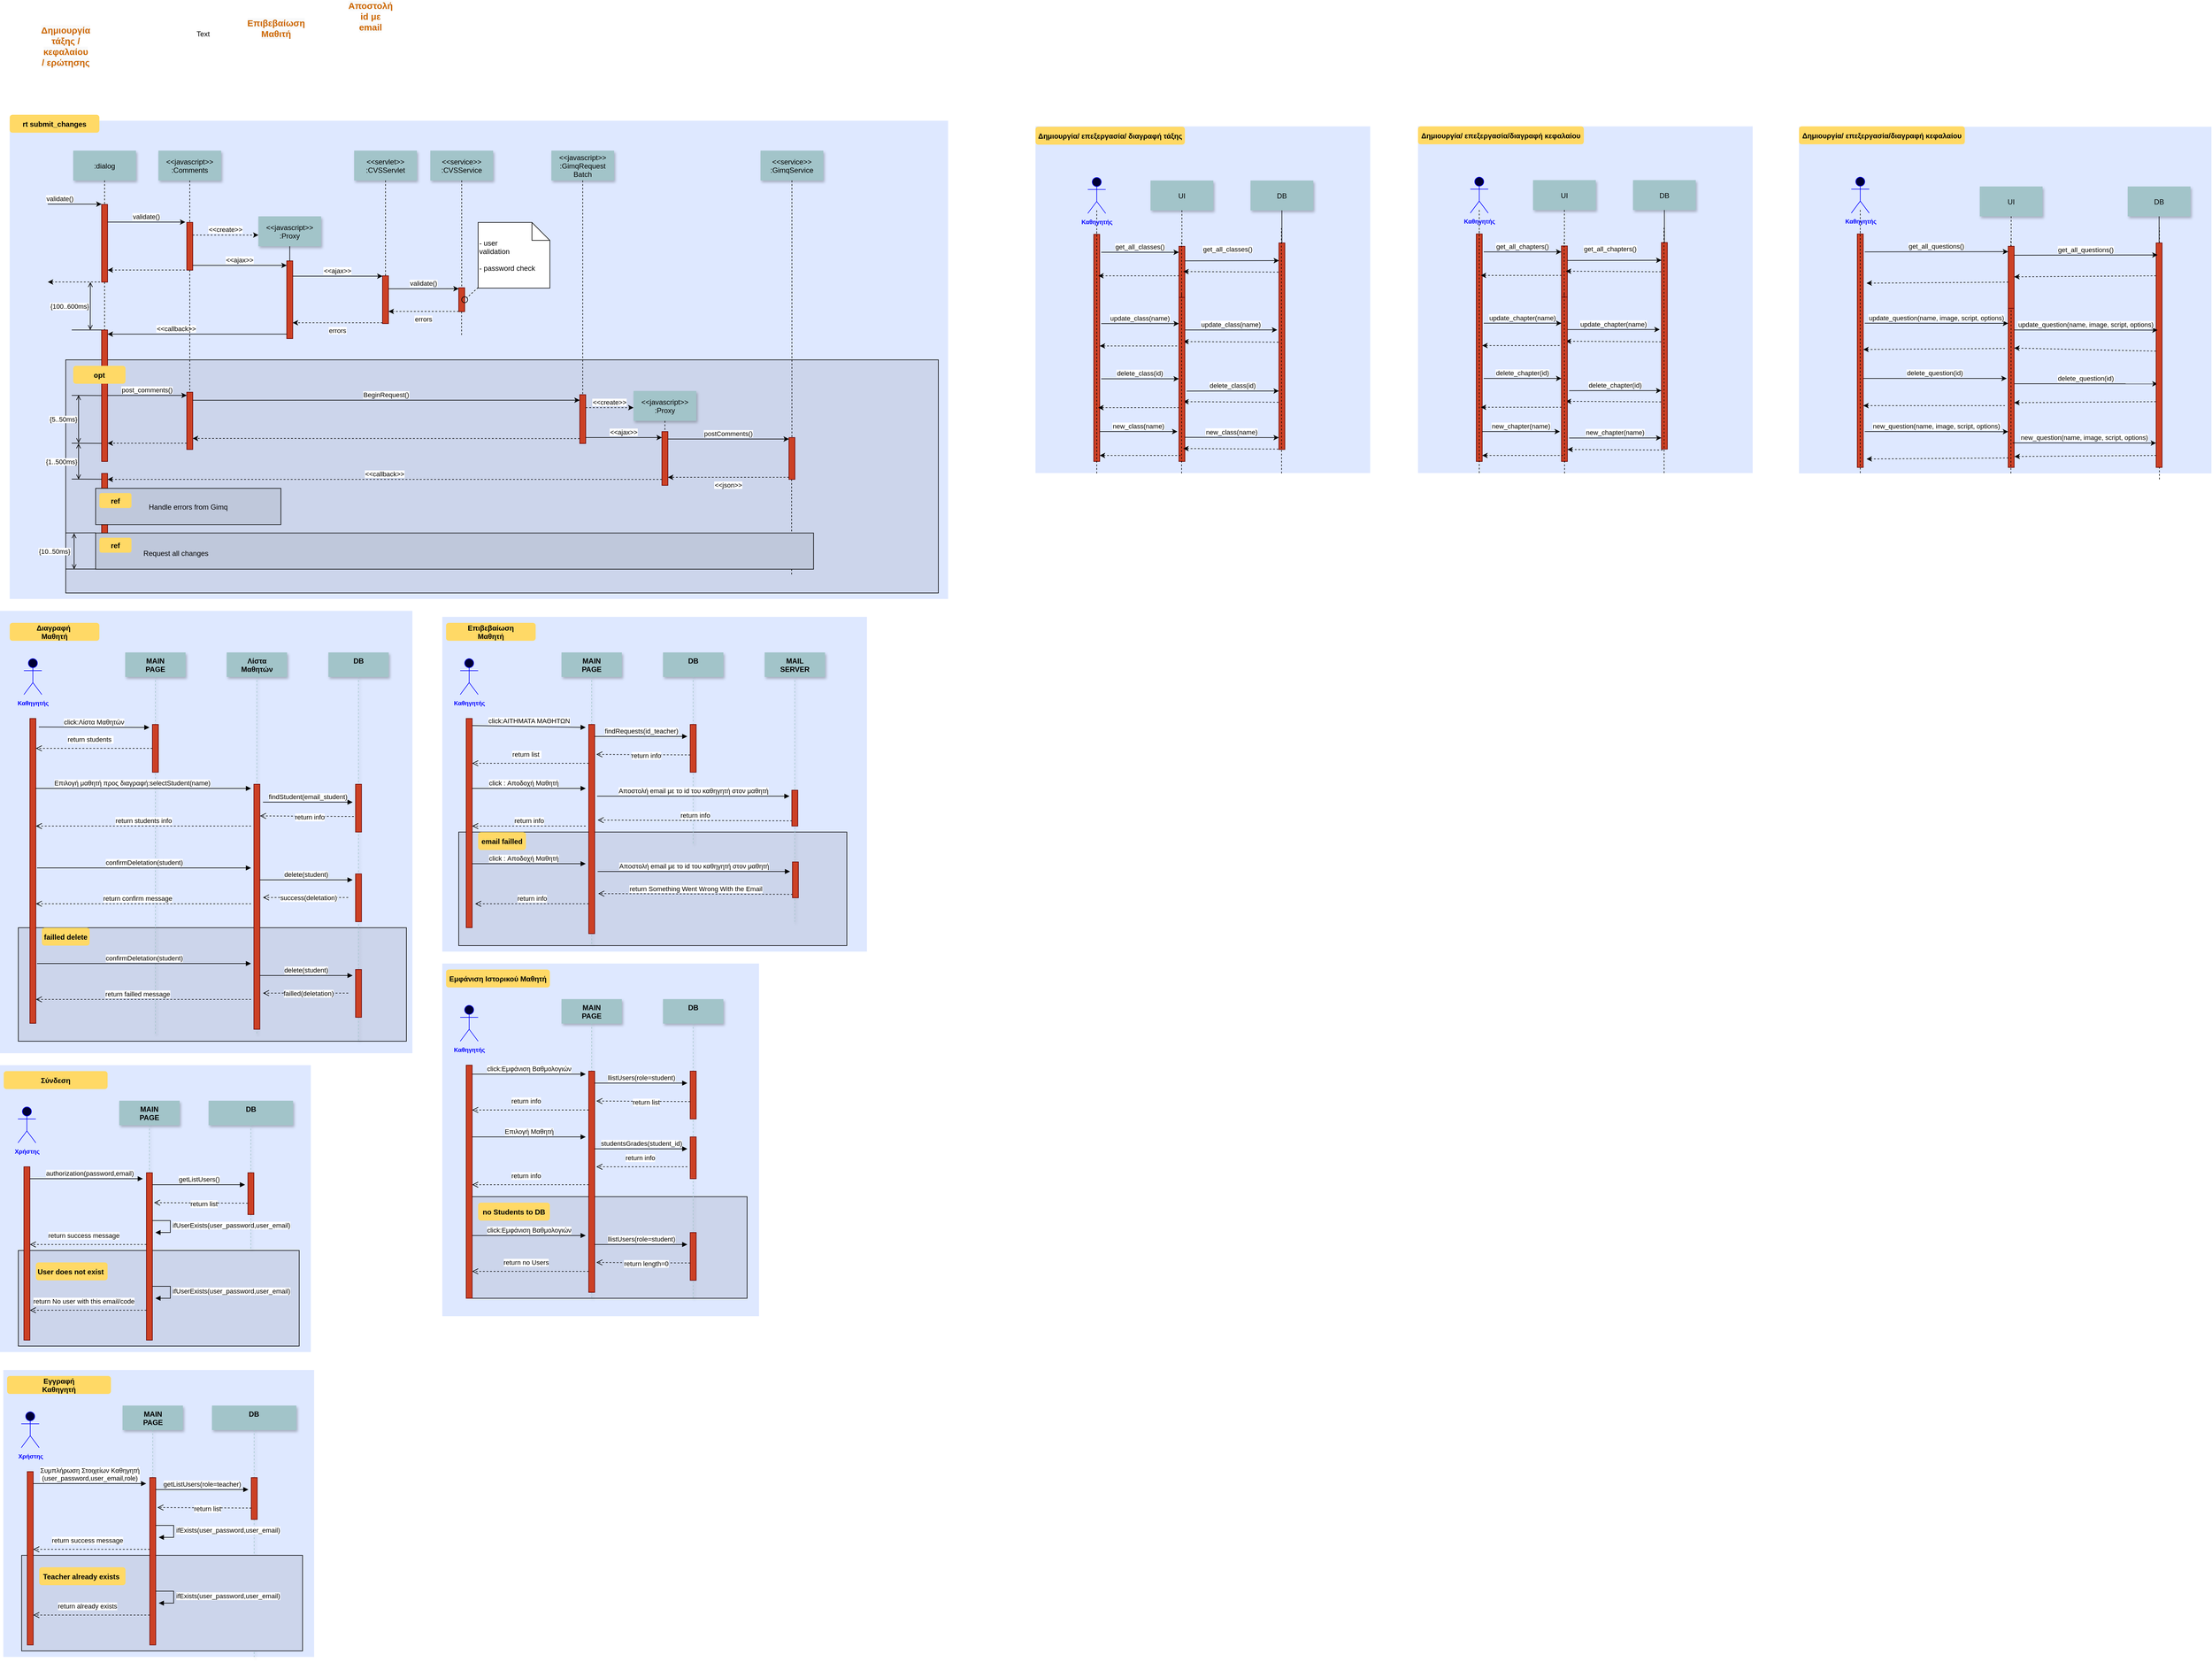 <mxfile version="15.9.4" type="github">
  <diagram name="Page-1" id="9361dd3d-8414-5efd-6122-117bd74ce7a7">
    <mxGraphModel dx="966" dy="1586" grid="1" gridSize="10" guides="1" tooltips="1" connect="1" arrows="1" fold="1" page="0" pageScale="1.5" pageWidth="826" pageHeight="1169" background="none" math="0" shadow="0">
      <root>
        <mxCell id="0" />
        <mxCell id="1" parent="0" />
        <mxCell id="69" value="" style="fillColor=#DEE8FF;strokeColor=none" parent="1" vertex="1">
          <mxGeometry x="46.25" y="10" width="1570" height="800" as="geometry" />
        </mxCell>
        <mxCell id="20" value="" style="fillColor=#CCD5EB" parent="1" vertex="1">
          <mxGeometry x="140" y="410" width="1460" height="390" as="geometry" />
        </mxCell>
        <mxCell id="81" value="" style="edgeStyle=elbowEdgeStyle;elbow=horizontal;endArrow=none;dashed=1" parent="1" edge="1">
          <mxGeometry x="1460" y="437.894" width="100" height="100" as="geometry">
            <mxPoint x="1354.5" y="610" as="sourcePoint" />
            <mxPoint x="1354.5" y="770" as="targetPoint" />
          </mxGeometry>
        </mxCell>
        <mxCell id="2" value="" style="fillColor=#CC4125;strokeColor=#660000" parent="1" vertex="1">
          <mxGeometry x="200" y="150" width="10" height="130" as="geometry" />
        </mxCell>
        <mxCell id="3" value="validate()" style="edgeStyle=none;verticalLabelPosition=top;verticalAlign=bottom;labelPosition=left;align=right" parent="1" edge="1">
          <mxGeometry x="110" y="49.5" width="100" height="100" as="geometry">
            <mxPoint x="110" y="149.5" as="sourcePoint" />
            <mxPoint x="200" y="149.5" as="targetPoint" />
          </mxGeometry>
        </mxCell>
        <mxCell id="4" value=":dialog" style="shadow=1;fillColor=#A2C4C9;strokeColor=none" parent="1" vertex="1">
          <mxGeometry x="152.5" y="60" width="105" height="50" as="geometry" />
        </mxCell>
        <mxCell id="6" value="" style="fillColor=#CC4125;strokeColor=#660000" parent="1" vertex="1">
          <mxGeometry x="342.5" y="180" width="10" height="80" as="geometry" />
        </mxCell>
        <mxCell id="7" value="&lt;&lt;javascript&gt;&gt;&#xa;:Comments" style="shadow=1;fillColor=#A2C4C9;strokeColor=none" parent="1" vertex="1">
          <mxGeometry x="295" y="60" width="105" height="50" as="geometry" />
        </mxCell>
        <mxCell id="8" value="" style="edgeStyle=none;endArrow=none;dashed=1" parent="1" source="7" target="6" edge="1">
          <mxGeometry x="272.335" y="165" width="100" height="100" as="geometry">
            <mxPoint x="347.259" y="110" as="sourcePoint" />
            <mxPoint x="347.576" y="165" as="targetPoint" />
          </mxGeometry>
        </mxCell>
        <mxCell id="9" value="validate()" style="edgeStyle=none;verticalLabelPosition=top;verticalAlign=bottom" parent="1" edge="1">
          <mxGeometry x="220" y="92" width="100" height="100" as="geometry">
            <mxPoint x="210" y="179.5" as="sourcePoint" />
            <mxPoint x="340" y="179.5" as="targetPoint" />
          </mxGeometry>
        </mxCell>
        <mxCell id="11" value="" style="edgeStyle=none;verticalLabelPosition=top;verticalAlign=bottom;endArrow=none;startArrow=classic;dashed=1" parent="1" edge="1">
          <mxGeometry x="220" y="172.259" width="100" height="100" as="geometry">
            <mxPoint x="210" y="259.759" as="sourcePoint" />
            <mxPoint x="340" y="259.759" as="targetPoint" />
          </mxGeometry>
        </mxCell>
        <mxCell id="12" value="" style="edgeStyle=none;verticalLabelPosition=top;verticalAlign=bottom;labelPosition=left;align=right;endArrow=none;startArrow=classic;dashed=1" parent="1" edge="1">
          <mxGeometry x="110" y="179.759" width="100" height="100" as="geometry">
            <mxPoint x="110" y="279.759" as="sourcePoint" />
            <mxPoint x="200" y="279.759" as="targetPoint" />
          </mxGeometry>
        </mxCell>
        <mxCell id="13" value="&lt;&lt;create&gt;&gt;" style="edgeStyle=none;verticalLabelPosition=top;verticalAlign=bottom;dashed=1" parent="1" edge="1">
          <mxGeometry x="385.455" y="113.916" width="100" height="100" as="geometry">
            <mxPoint x="352.5" y="201.206" as="sourcePoint" />
            <mxPoint x="462.5" y="201.206" as="targetPoint" />
          </mxGeometry>
        </mxCell>
        <mxCell id="15" value="&lt;&lt;javascript&gt;&gt;&#xa;:Proxy" style="shadow=1;fillColor=#A2C4C9;strokeColor=none" parent="1" vertex="1">
          <mxGeometry x="462.284" y="170.0" width="105" height="50" as="geometry" />
        </mxCell>
        <mxCell id="16" value="" style="edgeStyle=none;endArrow=none" parent="1" source="15" target="17" edge="1">
          <mxGeometry x="437.043" y="270" width="100" height="100" as="geometry">
            <mxPoint x="514.543" y="220.0" as="sourcePoint" />
            <mxPoint x="514.543" y="240.0" as="targetPoint" />
          </mxGeometry>
        </mxCell>
        <mxCell id="17" value="" style="fillColor=#CC4125;strokeColor=#660000" parent="1" vertex="1">
          <mxGeometry x="509.784" y="244.394" width="10" height="130" as="geometry" />
        </mxCell>
        <mxCell id="19" value="&lt;&lt;ajax&gt;&gt;" style="edgeStyle=elbowEdgeStyle;elbow=vertical;verticalLabelPosition=top;verticalAlign=bottom" parent="1" source="6" target="17" edge="1">
          <mxGeometry x="350" y="290" width="100" height="100" as="geometry">
            <mxPoint x="350" y="390" as="sourcePoint" />
            <mxPoint x="450" y="290" as="targetPoint" />
          </mxGeometry>
        </mxCell>
        <mxCell id="21" value="" style="fillColor=#CC4125;strokeColor=#660000" parent="1" vertex="1">
          <mxGeometry x="670" y="269.394" width="10" height="80" as="geometry" />
        </mxCell>
        <mxCell id="22" value="&lt;&lt;servlet&gt;&gt;&#xa;:CVSServlet" style="shadow=1;fillColor=#A2C4C9;strokeColor=none" parent="1" vertex="1">
          <mxGeometry x="622.5" y="60" width="105" height="50" as="geometry" />
        </mxCell>
        <mxCell id="23" value="" style="edgeStyle=none;endArrow=none;dashed=1" parent="1" source="22" target="21" edge="1">
          <mxGeometry x="614.488" y="175.0" width="100" height="100" as="geometry">
            <mxPoint x="674.653" y="110" as="sourcePoint" />
            <mxPoint x="674.653" y="260" as="targetPoint" />
          </mxGeometry>
        </mxCell>
        <mxCell id="24" value="&lt;&lt;service&gt;&gt;&#xa;:CVSService" style="shadow=1;fillColor=#A2C4C9;strokeColor=none" parent="1" vertex="1">
          <mxGeometry x="750" y="60" width="105" height="50" as="geometry" />
        </mxCell>
        <mxCell id="25" value="" style="edgeStyle=none;endArrow=none;dashed=1" parent="1" source="24" target="26" edge="1">
          <mxGeometry x="727.335" y="165" width="100" height="100" as="geometry">
            <mxPoint x="802.259" y="110" as="sourcePoint" />
            <mxPoint x="802.576" y="165" as="targetPoint" />
          </mxGeometry>
        </mxCell>
        <mxCell id="26" value="" style="fillColor=#CC4125;strokeColor=#660000" parent="1" vertex="1">
          <mxGeometry x="797.5" y="289.394" width="10" height="40" as="geometry" />
        </mxCell>
        <mxCell id="27" value="&lt;&lt;ajax&gt;&gt;" style="edgeStyle=elbowEdgeStyle;elbow=vertical;verticalLabelPosition=top;verticalAlign=bottom" parent="1" source="17" target="21" edge="1">
          <mxGeometry x="540" y="270" width="100" height="100" as="geometry">
            <mxPoint x="540" y="370" as="sourcePoint" />
            <mxPoint x="640" y="270" as="targetPoint" />
            <Array as="points">
              <mxPoint x="590" y="270" />
            </Array>
          </mxGeometry>
        </mxCell>
        <mxCell id="28" value="errors" style="edgeStyle=elbowEdgeStyle;elbow=vertical;dashed=1;verticalLabelPosition=bottom;verticalAlign=top" parent="1" source="21" target="17" edge="1">
          <mxGeometry x="550" y="280" width="100" height="100" as="geometry">
            <mxPoint x="529.784" y="280" as="sourcePoint" />
            <mxPoint x="680" y="280" as="targetPoint" />
            <Array as="points">
              <mxPoint x="593" y="348" />
            </Array>
          </mxGeometry>
        </mxCell>
        <mxCell id="30" value="&lt;&lt;javascript&gt;&gt;&#xa;:GimqRequest&#xa;Batch" style="shadow=1;fillColor=#A2C4C9;strokeColor=none" parent="1" vertex="1">
          <mxGeometry x="952.5" y="60" width="105" height="50" as="geometry" />
        </mxCell>
        <mxCell id="33" value="" style="edgeStyle=elbowEdgeStyle;elbow=horizontal;endArrow=none;dashed=1" parent="1" source="4" target="2" edge="1">
          <mxGeometry x="230.0" y="310" width="100" height="100" as="geometry">
            <mxPoint x="230.0" y="410" as="sourcePoint" />
            <mxPoint x="330" y="310" as="targetPoint" />
          </mxGeometry>
        </mxCell>
        <mxCell id="34" value="validate()" style="edgeStyle=elbowEdgeStyle;elbow=vertical;verticalLabelPosition=top;verticalAlign=bottom" parent="1" edge="1">
          <mxGeometry x="550" y="261.736" width="100" height="100" as="geometry">
            <mxPoint x="680" y="291.13" as="sourcePoint" />
            <mxPoint x="797.5" y="291.13" as="targetPoint" />
            <Array as="points" />
          </mxGeometry>
        </mxCell>
        <mxCell id="35" value="errors" style="edgeStyle=elbowEdgeStyle;elbow=vertical;dashed=1;verticalLabelPosition=bottom;verticalAlign=top" parent="1" edge="1">
          <mxGeometry x="560" y="309.653" width="100" height="100" as="geometry">
            <mxPoint x="797.5" y="329.047" as="sourcePoint" />
            <mxPoint x="680" y="329.047" as="targetPoint" />
            <Array as="points" />
          </mxGeometry>
        </mxCell>
        <mxCell id="38" value="" style="edgeStyle=elbowEdgeStyle;elbow=horizontal;endArrow=none;dashed=1" parent="1" edge="1">
          <mxGeometry x="932.259" y="240" width="100" height="100" as="geometry">
            <mxPoint x="802.259" y="329.394" as="sourcePoint" />
            <mxPoint x="802.259" y="370" as="targetPoint" />
            <Array as="points">
              <mxPoint x="802.259" y="350" />
            </Array>
          </mxGeometry>
        </mxCell>
        <mxCell id="39" value="" style="ellipse;fillColor=none" parent="1" vertex="1">
          <mxGeometry x="802.5" y="304.394" width="10.0" height="10" as="geometry" />
        </mxCell>
        <mxCell id="40" value=" - user&#xa; validation&#xa;&#xa; - password check" style="shape=note;align=left" parent="1" vertex="1">
          <mxGeometry x="829.973" y="180.174" width="120.027" height="109.826" as="geometry" />
        </mxCell>
        <mxCell id="41" value="" style="edgeStyle=none;endArrow=none;dashed=1" parent="1" source="40" target="39" edge="1">
          <mxGeometry x="1030" y="180" width="100" height="100" as="geometry">
            <mxPoint x="1030" y="280" as="sourcePoint" />
            <mxPoint x="1130" y="180" as="targetPoint" />
          </mxGeometry>
        </mxCell>
        <mxCell id="42" value="" style="fillColor=#CC4125;strokeColor=#660000" parent="1" vertex="1">
          <mxGeometry x="200" y="360" width="10" height="220" as="geometry" />
        </mxCell>
        <mxCell id="43" value="             &lt;&lt;callback&gt;&gt;                                " style="edgeStyle=elbowEdgeStyle;elbow=vertical;dashed=0;verticalLabelPosition=top;verticalAlign=bottom;align=right" parent="1" source="17" target="42" edge="1">
          <mxGeometry x="190" y="329.759" width="100" height="100" as="geometry">
            <mxPoint x="500" y="310" as="sourcePoint" />
            <mxPoint x="220" y="370" as="targetPoint" />
            <Array as="points" />
          </mxGeometry>
        </mxCell>
        <mxCell id="44" value="" style="edgeStyle=none;dashed=1;endArrow=none" parent="1" source="2" target="42" edge="1">
          <mxGeometry x="50" y="300" width="100" height="100" as="geometry">
            <mxPoint x="50" y="400" as="sourcePoint" />
            <mxPoint x="150" y="300" as="targetPoint" />
          </mxGeometry>
        </mxCell>
        <mxCell id="46" value="" style="edgeStyle=elbowEdgeStyle;elbow=vertical;endArrow=none" parent="1" source="42" edge="1">
          <mxGeometry x="60" y="310" width="100" height="100" as="geometry">
            <mxPoint x="60" y="410" as="sourcePoint" />
            <mxPoint x="150" y="360" as="targetPoint" />
          </mxGeometry>
        </mxCell>
        <mxCell id="47" value="{100..600ms}" style="edgeStyle=elbowEdgeStyle;elbow=horizontal;startArrow=open;endArrow=open;labelPosition=left;align=right" parent="1" edge="1">
          <mxGeometry x="61.206" y="290" width="100" height="100" as="geometry">
            <mxPoint x="181.206" y="280" as="sourcePoint" />
            <mxPoint x="181.206" y="360" as="targetPoint" />
          </mxGeometry>
        </mxCell>
        <mxCell id="48" value="" style="fillColor=#CC4125;strokeColor=#660000" parent="1" vertex="1">
          <mxGeometry x="342.5" y="464.167" width="10" height="95.833" as="geometry" />
        </mxCell>
        <mxCell id="49" value="" style="fillColor=#CC4125;strokeColor=#660000" parent="1" vertex="1">
          <mxGeometry x="1000" y="468.333" width="10" height="81.667" as="geometry" />
        </mxCell>
        <mxCell id="50" value="" style="edgeStyle=none;endArrow=none;dashed=1" parent="1" source="30" target="49" edge="1">
          <mxGeometry x="956.571" y="205" width="100" height="100" as="geometry">
            <mxPoint x="1031.736" y="150" as="sourcePoint" />
            <mxPoint x="1031.736" y="329.394" as="targetPoint" />
          </mxGeometry>
        </mxCell>
        <mxCell id="51" value="post_comments()" style="edgeStyle=elbowEdgeStyle;elbow=vertical;verticalLabelPosition=top;verticalAlign=bottom" parent="1" edge="1">
          <mxGeometry x="212.5" y="469.583" width="100" height="100" as="geometry">
            <mxPoint x="210" y="469.583" as="sourcePoint" />
            <mxPoint x="342.5" y="469.583" as="targetPoint" />
            <Array as="points" />
          </mxGeometry>
        </mxCell>
        <mxCell id="52" value="" style="edgeStyle=none;endArrow=none;dashed=1" parent="1" source="6" target="48" edge="1">
          <mxGeometry x="376.571" y="339.697" width="100" height="100" as="geometry">
            <mxPoint x="451.736" y="284.697" as="sourcePoint" />
            <mxPoint x="451.736" y="464.091" as="targetPoint" />
          </mxGeometry>
        </mxCell>
        <mxCell id="53" value="BeginRequest()" style="edgeStyle=elbowEdgeStyle;elbow=vertical;verticalLabelPosition=top;verticalAlign=bottom" parent="1" edge="1">
          <mxGeometry x="530" y="436.806" width="100" height="100" as="geometry">
            <mxPoint x="352.5" y="477.569" as="sourcePoint" />
            <mxPoint x="1000" y="477.569" as="targetPoint" />
            <Array as="points" />
          </mxGeometry>
        </mxCell>
        <mxCell id="54" value="" style="edgeStyle=elbowEdgeStyle;elbow=vertical;dashed=1;verticalLabelPosition=bottom;verticalAlign=top" parent="1" edge="1">
          <mxGeometry x="530" y="549.078" width="100" height="100" as="geometry">
            <mxPoint x="1000" y="541.736" as="sourcePoint" />
            <mxPoint x="352.5" y="541.736" as="targetPoint" />
            <Array as="points" />
          </mxGeometry>
        </mxCell>
        <mxCell id="55" value="&lt;&lt;javascript&gt;&gt;&#xa;:Proxy" style="shadow=1;fillColor=#A2C4C9;strokeColor=none" parent="1" vertex="1">
          <mxGeometry x="1090" y="462.083" width="105" height="50" as="geometry" />
        </mxCell>
        <mxCell id="56" value="" style="edgeStyle=none;endArrow=none;dashed=1" parent="1" source="55" target="57" edge="1">
          <mxGeometry x="1204.071" y="380.087" width="100" height="100" as="geometry">
            <mxPoint x="1279.236" y="325.087" as="sourcePoint" />
            <mxPoint x="1350" y="445.087" as="targetPoint" />
          </mxGeometry>
        </mxCell>
        <mxCell id="57" value="" style="fillColor=#CC4125;strokeColor=#660000" parent="1" vertex="1">
          <mxGeometry x="1137.5" y="530" width="10" height="90" as="geometry" />
        </mxCell>
        <mxCell id="58" value="" style="fillColor=#CC4125;strokeColor=#660000" parent="1" vertex="1">
          <mxGeometry x="1350" y="540" width="10" height="70" as="geometry" />
        </mxCell>
        <mxCell id="60" value="&lt;&lt;create&gt;&gt;" style="edgeStyle=elbowEdgeStyle;elbow=vertical;verticalLabelPosition=top;verticalAlign=bottom;dashed=1" parent="1" source="49" target="55" edge="1">
          <mxGeometry x="901.25" y="322.5" width="100" height="100" as="geometry">
            <mxPoint x="1031.25" y="351.894" as="sourcePoint" />
            <mxPoint x="1148.75" y="351.894" as="targetPoint" />
            <Array as="points" />
          </mxGeometry>
        </mxCell>
        <mxCell id="61" value="&lt;&lt;ajax&gt;&gt;" style="edgeStyle=elbowEdgeStyle;elbow=vertical;verticalLabelPosition=top;verticalAlign=bottom" parent="1" source="49" target="57" edge="1">
          <mxGeometry x="1065" y="359.5" width="100" height="100" as="geometry">
            <mxPoint x="1044.784" y="359.5" as="sourcePoint" />
            <mxPoint x="1195" y="359.5" as="targetPoint" />
            <Array as="points" />
          </mxGeometry>
        </mxCell>
        <mxCell id="62" value="postComments()" style="edgeStyle=elbowEdgeStyle;elbow=vertical;verticalLabelPosition=top;verticalAlign=bottom" parent="1" edge="1">
          <mxGeometry x="1225" y="309.5" width="100" height="100" as="geometry">
            <mxPoint x="1147.5" y="542.5" as="sourcePoint" />
            <mxPoint x="1350" y="542.5" as="targetPoint" />
            <Array as="points" />
          </mxGeometry>
        </mxCell>
        <mxCell id="63" value="&lt;&lt;json&gt;&gt;" style="edgeStyle=elbowEdgeStyle;elbow=vertical;dashed=1;verticalLabelPosition=bottom;verticalAlign=top" parent="1" edge="1">
          <mxGeometry x="1075" y="396" width="100" height="100" as="geometry">
            <mxPoint x="1350" y="606.5" as="sourcePoint" />
            <mxPoint x="1147.5" y="606.5" as="targetPoint" />
            <Array as="points" />
          </mxGeometry>
        </mxCell>
        <mxCell id="64" value="&lt;&lt;service&gt;&gt;&#xa;:GimqService" style="shadow=1;fillColor=#A2C4C9;strokeColor=none" parent="1" vertex="1">
          <mxGeometry x="1302.5" y="60" width="105" height="50" as="geometry" />
        </mxCell>
        <mxCell id="65" value="" style="edgeStyle=none;endArrow=none;dashed=1" parent="1" source="64" target="58" edge="1">
          <mxGeometry x="1174.071" y="210" width="100" height="100" as="geometry">
            <mxPoint x="1222.5" y="115" as="sourcePoint" />
            <mxPoint x="1222.5" y="445" as="targetPoint" />
          </mxGeometry>
        </mxCell>
        <mxCell id="66" value="" style="fillColor=#CC4125;strokeColor=#660000" parent="1" vertex="1">
          <mxGeometry x="200" y="600" width="10" height="130" as="geometry" />
        </mxCell>
        <mxCell id="67" value="" style="edgeStyle=elbowEdgeStyle;elbow=vertical;dashed=1;verticalLabelPosition=bottom;verticalAlign=top" parent="1" edge="1">
          <mxGeometry x="507.5" y="664.342" width="100" height="100" as="geometry">
            <mxPoint x="342.5" y="549.5" as="sourcePoint" />
            <mxPoint x="210" y="549.5" as="targetPoint" />
            <Array as="points" />
          </mxGeometry>
        </mxCell>
        <mxCell id="68" value="&lt;&lt;callback&gt;&gt;" style="edgeStyle=elbowEdgeStyle;elbow=vertical;dashed=1;verticalLabelPosition=bottom;verticalAlign=bottom" parent="1" source="57" target="66" edge="1">
          <mxGeometry x="540" y="559.078" width="100" height="100" as="geometry">
            <mxPoint x="1010" y="551.736" as="sourcePoint" />
            <mxPoint x="362.5" y="551.736" as="targetPoint" />
            <Array as="points" />
          </mxGeometry>
        </mxCell>
        <mxCell id="71" value="rt submit_changes" style="rounded=1;fontStyle=1;fillColor=#FFD966;strokeColor=none" parent="1" vertex="1">
          <mxGeometry x="46.25" width="150" height="30" as="geometry" />
        </mxCell>
        <mxCell id="72" value="opt" style="rounded=1;fontStyle=1;fillColor=#FFD966;strokeColor=none" parent="1" vertex="1">
          <mxGeometry x="152.5" y="420" width="87.5" height="30" as="geometry" />
        </mxCell>
        <mxCell id="74" value="Handle errors from Gimq" style="fillColor=#BFC8DB" parent="1" vertex="1">
          <mxGeometry x="190" y="625" width="310" height="60.556" as="geometry" />
        </mxCell>
        <mxCell id="75" value="ref" style="rounded=1;fontStyle=1;fillColor=#FFD966;strokeColor=none" parent="1" vertex="1">
          <mxGeometry x="196.25" y="632.894" width="53.75" height="25" as="geometry" />
        </mxCell>
        <mxCell id="76" value="" style="align=left;fillColor=#BFC8DB" parent="1" vertex="1">
          <mxGeometry x="190.0" y="699.722" width="1201.194" height="60.556" as="geometry" />
        </mxCell>
        <mxCell id="77" value="ref" style="rounded=1;fontStyle=1;fillColor=#FFD966;strokeColor=none" parent="1" vertex="1">
          <mxGeometry x="196.25" y="707.616" width="53.75" height="25" as="geometry" />
        </mxCell>
        <mxCell id="78" value="Request all changes" style="text;align=left" parent="1" vertex="1">
          <mxGeometry x="268.056" y="720.116" width="351.806" height="26" as="geometry" />
        </mxCell>
        <mxCell id="82" value="" style="edgeStyle=elbowEdgeStyle;elbow=vertical;endArrow=none" parent="1" edge="1">
          <mxGeometry x="60.0" y="419.711" width="100" height="100" as="geometry">
            <mxPoint x="200" y="469.711" as="sourcePoint" />
            <mxPoint x="150.0" y="469.711" as="targetPoint" />
          </mxGeometry>
        </mxCell>
        <mxCell id="83" value="" style="edgeStyle=elbowEdgeStyle;elbow=vertical;endArrow=none" parent="1" edge="1">
          <mxGeometry x="60" y="499.711" width="100" height="100" as="geometry">
            <mxPoint x="200.0" y="549.711" as="sourcePoint" />
            <mxPoint x="150" y="549.711" as="targetPoint" />
          </mxGeometry>
        </mxCell>
        <mxCell id="84" value="" style="edgeStyle=elbowEdgeStyle;elbow=vertical;endArrow=none" parent="1" edge="1">
          <mxGeometry x="60.0" y="559.711" width="100" height="100" as="geometry">
            <mxPoint x="200" y="609.711" as="sourcePoint" />
            <mxPoint x="150.0" y="609.711" as="targetPoint" />
          </mxGeometry>
        </mxCell>
        <mxCell id="85" value="" style="edgeStyle=elbowEdgeStyle;elbow=vertical;endArrow=none" parent="1" edge="1">
          <mxGeometry x="50.0" y="649.433" width="100" height="100" as="geometry">
            <mxPoint x="190.0" y="699.433" as="sourcePoint" />
            <mxPoint x="140" y="699.433" as="targetPoint" />
          </mxGeometry>
        </mxCell>
        <mxCell id="86" value="" style="edgeStyle=elbowEdgeStyle;elbow=vertical;endArrow=none" parent="1" edge="1">
          <mxGeometry x="50.0" y="709.988" width="100" height="100" as="geometry">
            <mxPoint x="190.0" y="759.988" as="sourcePoint" />
            <mxPoint x="140.0" y="759.988" as="targetPoint" />
          </mxGeometry>
        </mxCell>
        <mxCell id="87" value="{5..50ms}" style="edgeStyle=elbowEdgeStyle;elbow=horizontal;startArrow=open;endArrow=open;labelPosition=left;align=right" parent="1" edge="1">
          <mxGeometry x="41.447" y="479.167" width="100" height="100" as="geometry">
            <mxPoint x="161.447" y="469.167" as="sourcePoint" />
            <mxPoint x="161.447" y="549.167" as="targetPoint" />
          </mxGeometry>
        </mxCell>
        <mxCell id="88" value="{1..500ms}" style="edgeStyle=elbowEdgeStyle;elbow=horizontal;startArrow=open;endArrow=open;labelPosition=left;align=right" parent="1" edge="1">
          <mxGeometry x="42.894" y="560" width="100" height="100" as="geometry">
            <mxPoint x="161.447" y="550" as="sourcePoint" />
            <mxPoint x="161.447" y="610" as="targetPoint" />
          </mxGeometry>
        </mxCell>
        <mxCell id="89" value="{10..50ms}" style="edgeStyle=elbowEdgeStyle;elbow=horizontal;startArrow=open;endArrow=open;labelPosition=left;align=right" parent="1" edge="1">
          <mxGeometry width="100" height="100" as="geometry">
            <mxPoint x="153.947" y="700.278" as="sourcePoint" />
            <mxPoint x="153.947" y="760.278" as="targetPoint" />
            <mxPoint x="-4.236" y="-0.278" as="offset" />
          </mxGeometry>
        </mxCell>
        <mxCell id="21b5UhgwRr3e1awjRe3y-89" value="" style="fillColor=#DEE8FF;strokeColor=none" vertex="1" parent="1">
          <mxGeometry x="30" y="830" width="690" height="740" as="geometry" />
        </mxCell>
        <mxCell id="cZUhsvotqpzRZcyKxM3E-89" value="&lt;b style=&quot;color: rgb(204 , 102 , 0) ; font-size: 15px ; background-color: rgb(248 , 249 , 250)&quot;&gt;Δημιουργία&lt;br&gt;τάξης / κεφαλαίου / ερώτησης&lt;/b&gt;" style="text;html=1;strokeColor=none;fillColor=none;align=center;verticalAlign=middle;whiteSpace=wrap;rounded=0;" vertex="1" parent="1">
          <mxGeometry x="110" y="-130" width="60" height="30" as="geometry" />
        </mxCell>
        <mxCell id="cZUhsvotqpzRZcyKxM3E-90" value="&lt;b style=&quot;color: rgb(204 , 102 , 0) ; font-size: 15px ; background-color: rgb(248 , 249 , 250)&quot;&gt;Αποστολή id με email&lt;/b&gt;" style="text;html=1;strokeColor=none;fillColor=none;align=center;verticalAlign=middle;whiteSpace=wrap;rounded=0;" vertex="1" parent="1">
          <mxGeometry x="619.86" y="-180" width="60" height="30" as="geometry" />
        </mxCell>
        <mxCell id="cZUhsvotqpzRZcyKxM3E-91" value="&lt;b style=&quot;color: rgb(204 , 102 , 0) ; font-size: 15px ; background-color: rgb(248 , 249 , 250)&quot;&gt;Επιβεβαίωση Μαθιτή&lt;/b&gt;" style="text;html=1;strokeColor=none;fillColor=none;align=center;verticalAlign=middle;whiteSpace=wrap;rounded=0;" vertex="1" parent="1">
          <mxGeometry x="462.28" y="-160" width="60" height="30" as="geometry" />
        </mxCell>
        <mxCell id="cZUhsvotqpzRZcyKxM3E-92" value="Text" style="text;html=1;strokeColor=none;fillColor=none;align=center;verticalAlign=middle;whiteSpace=wrap;rounded=0;" vertex="1" parent="1">
          <mxGeometry x="340" y="-150" width="60" height="30" as="geometry" />
        </mxCell>
        <mxCell id="ePrmX9Pspfo6tDJ7ehUC-173" value="" style="fillColor=#DEE8FF;strokeColor=none" vertex="1" parent="1">
          <mxGeometry x="1762.5" y="19.39" width="560" height="580" as="geometry" />
        </mxCell>
        <mxCell id="21b5UhgwRr3e1awjRe3y-126" value="" style="fillColor=#CCD5EB" vertex="1" parent="1">
          <mxGeometry x="60.6" y="1360" width="649.4" height="190" as="geometry" />
        </mxCell>
        <mxCell id="ePrmX9Pspfo6tDJ7ehUC-174" value="" style="fillColor=#CC4125;strokeColor=#660000" vertex="1" parent="1">
          <mxGeometry x="1860" y="200" width="10" height="380" as="geometry" />
        </mxCell>
        <mxCell id="21b5UhgwRr3e1awjRe3y-127" value="Διαγραφή &#xa;Μαθητή" style="rounded=1;fontStyle=1;fillColor=#FFD966;strokeColor=none" vertex="1" parent="1">
          <mxGeometry x="46.25" y="850" width="150" height="30" as="geometry" />
        </mxCell>
        <mxCell id="ePrmX9Pspfo6tDJ7ehUC-175" value="" style="fillColor=#CC4125;strokeColor=#660000" vertex="1" parent="1">
          <mxGeometry x="2002.5" y="220" width="10" height="85.61" as="geometry" />
        </mxCell>
        <mxCell id="21b5UhgwRr3e1awjRe3y-128" value="" style="fillColor=#CC4125;strokeColor=#660000" vertex="1" parent="1">
          <mxGeometry x="80" y="1010" width="10" height="510" as="geometry" />
        </mxCell>
        <mxCell id="ePrmX9Pspfo6tDJ7ehUC-176" value="UI" style="shadow=1;fillColor=#A2C4C9;strokeColor=none" vertex="1" parent="1">
          <mxGeometry x="1955" y="110" width="105" height="50" as="geometry" />
        </mxCell>
        <mxCell id="21b5UhgwRr3e1awjRe3y-129" value="&lt;font size=&quot;1&quot;&gt;&lt;b&gt;Καθηγητής&lt;/b&gt;&lt;/font&gt;" style="shape=umlActor;verticalLabelPosition=bottom;verticalAlign=top;html=1;fontColor=#0000FF;labelBorderColor=none;strokeColor=#0000FF;fillColor=#000033;" vertex="1" parent="1">
          <mxGeometry x="70" y="910" width="30" height="60" as="geometry" />
        </mxCell>
        <mxCell id="ePrmX9Pspfo6tDJ7ehUC-177" value="" style="edgeStyle=none;endArrow=none;dashed=1" edge="1" parent="1" source="ePrmX9Pspfo6tDJ7ehUC-176" target="ePrmX9Pspfo6tDJ7ehUC-175">
          <mxGeometry x="1932.335" y="215" width="100" height="100" as="geometry">
            <mxPoint x="2007.259" y="160" as="sourcePoint" />
            <mxPoint x="2007.576" y="215" as="targetPoint" />
          </mxGeometry>
        </mxCell>
        <mxCell id="21b5UhgwRr3e1awjRe3y-130" value="&lt;b&gt;MAIN&lt;br&gt;PAGE&lt;br&gt;&lt;/b&gt;" style="shape=umlLifeline;perimeter=lifelinePerimeter;whiteSpace=wrap;html=1;container=1;collapsible=0;recursiveResize=0;outlineConnect=0;verticalAlign=top;strokeColor=#A2C4C9;fillColor=#A2C4C9;align=center;shadow=1;" vertex="1" parent="1">
          <mxGeometry x="240" y="900" width="100" height="640" as="geometry" />
        </mxCell>
        <mxCell id="21b5UhgwRr3e1awjRe3y-131" value="" style="fillColor=#CC4125;strokeColor=#660000" vertex="1" parent="21b5UhgwRr3e1awjRe3y-130">
          <mxGeometry x="45" y="120" width="10" height="80" as="geometry" />
        </mxCell>
        <mxCell id="21b5UhgwRr3e1awjRe3y-132" value="Επιλογή μαθητή προς διαγραφή:selectStudent(name)" style="html=1;verticalAlign=bottom;endArrow=block;" edge="1" parent="21b5UhgwRr3e1awjRe3y-130">
          <mxGeometry x="-0.11" width="80" relative="1" as="geometry">
            <mxPoint x="-150.5" y="227" as="sourcePoint" />
            <mxPoint x="210" y="227" as="targetPoint" />
            <mxPoint x="1" as="offset" />
          </mxGeometry>
        </mxCell>
        <mxCell id="ePrmX9Pspfo6tDJ7ehUC-179" value="" style="edgeStyle=none;verticalLabelPosition=top;verticalAlign=bottom;endArrow=none;startArrow=classic;dashed=1;" edge="1" parent="1">
          <mxGeometry x="1882.5" y="211.649" width="100" height="100" as="geometry">
            <mxPoint x="1867.5" y="269.39" as="sourcePoint" />
            <mxPoint x="2002.5" y="269.39" as="targetPoint" />
          </mxGeometry>
        </mxCell>
        <mxCell id="21b5UhgwRr3e1awjRe3y-133" value="click:Λίστα Μαθητών" style="html=1;verticalAlign=bottom;endArrow=block;exitX=1.5;exitY=0.028;exitDx=0;exitDy=0;exitPerimeter=0;" edge="1" parent="1" source="21b5UhgwRr3e1awjRe3y-128">
          <mxGeometry relative="1" as="geometry">
            <mxPoint x="200" y="1100" as="sourcePoint" />
            <mxPoint x="280" y="1025" as="targetPoint" />
          </mxGeometry>
        </mxCell>
        <mxCell id="ePrmX9Pspfo6tDJ7ehUC-181" value="DB" style="shadow=1;fillColor=#A2C4C9;strokeColor=none" vertex="1" parent="1">
          <mxGeometry x="2122.284" y="110" width="105" height="50" as="geometry" />
        </mxCell>
        <mxCell id="21b5UhgwRr3e1awjRe3y-134" value="" style="html=1;verticalAlign=bottom;endArrow=open;dashed=1;endSize=8;exitX=0;exitY=0.5;exitDx=0;exitDy=0;entryX=1;entryY=0.098;entryDx=0;entryDy=0;entryPerimeter=0;" edge="1" parent="1" source="21b5UhgwRr3e1awjRe3y-131" target="21b5UhgwRr3e1awjRe3y-128">
          <mxGeometry x="0.267" relative="1" as="geometry">
            <mxPoint x="-426.0" y="1190" as="targetPoint" />
            <mxPoint x="130" y="1190" as="sourcePoint" />
            <Array as="points" />
            <mxPoint as="offset" />
          </mxGeometry>
        </mxCell>
        <mxCell id="21b5UhgwRr3e1awjRe3y-135" value="return students&amp;nbsp;" style="edgeLabel;html=1;align=center;verticalAlign=middle;resizable=0;points=[];" connectable="0" vertex="1" parent="21b5UhgwRr3e1awjRe3y-134">
          <mxGeometry x="0.221" y="-1" relative="1" as="geometry">
            <mxPoint x="15" y="-14" as="offset" />
          </mxGeometry>
        </mxCell>
        <mxCell id="ePrmX9Pspfo6tDJ7ehUC-182" value="" style="edgeStyle=none;endArrow=none;entryX=0.5;entryY=0;entryDx=0;entryDy=0;" edge="1" parent="1" source="ePrmX9Pspfo6tDJ7ehUC-181" target="ePrmX9Pspfo6tDJ7ehUC-194">
          <mxGeometry x="2097.043" y="320" width="100" height="100" as="geometry">
            <mxPoint x="2174.543" y="270" as="sourcePoint" />
            <mxPoint x="2174.784" y="200.004" as="targetPoint" />
          </mxGeometry>
        </mxCell>
        <mxCell id="21b5UhgwRr3e1awjRe3y-136" value="&lt;b&gt;Λίστα&lt;br&gt;Μαθητών&lt;br&gt;&lt;/b&gt;" style="shape=umlLifeline;perimeter=lifelinePerimeter;whiteSpace=wrap;html=1;container=1;collapsible=0;recursiveResize=0;outlineConnect=0;verticalAlign=top;strokeColor=#A2C4C9;fillColor=#A2C4C9;align=center;shadow=1;" vertex="1" parent="1">
          <mxGeometry x="409.78" y="900" width="100" height="640" as="geometry" />
        </mxCell>
        <mxCell id="21b5UhgwRr3e1awjRe3y-137" value="" style="fillColor=#CC4125;strokeColor=#660000" vertex="1" parent="21b5UhgwRr3e1awjRe3y-136">
          <mxGeometry x="45" y="220" width="10" height="410" as="geometry" />
        </mxCell>
        <mxCell id="21b5UhgwRr3e1awjRe3y-138" value="delete(student)" style="html=1;verticalAlign=bottom;endArrow=block;exitX=1.054;exitY=0.755;exitDx=0;exitDy=0;exitPerimeter=0;" edge="1" parent="21b5UhgwRr3e1awjRe3y-136">
          <mxGeometry width="80" relative="1" as="geometry">
            <mxPoint x="55" y="380" as="sourcePoint" />
            <mxPoint x="210.22" y="380" as="targetPoint" />
          </mxGeometry>
        </mxCell>
        <mxCell id="ePrmX9Pspfo6tDJ7ehUC-186" value="" style="edgeStyle=elbowEdgeStyle;elbow=horizontal;endArrow=none;dashed=1" edge="1" parent="1" target="ePrmX9Pspfo6tDJ7ehUC-174">
          <mxGeometry x="1890" y="360" width="100" height="100" as="geometry">
            <mxPoint x="1865" y="160" as="sourcePoint" />
            <mxPoint x="1990" y="360" as="targetPoint" />
          </mxGeometry>
        </mxCell>
        <mxCell id="21b5UhgwRr3e1awjRe3y-139" value="&lt;b&gt;DB&lt;br&gt;&lt;/b&gt;" style="shape=umlLifeline;perimeter=lifelinePerimeter;whiteSpace=wrap;html=1;container=1;collapsible=0;recursiveResize=0;outlineConnect=0;verticalAlign=top;strokeColor=#A2C4C9;fillColor=#A2C4C9;align=center;shadow=1;" vertex="1" parent="1">
          <mxGeometry x="579.86" y="900" width="100" height="650" as="geometry" />
        </mxCell>
        <mxCell id="21b5UhgwRr3e1awjRe3y-140" value="" style="fillColor=#CC4125;strokeColor=#660000" vertex="1" parent="21b5UhgwRr3e1awjRe3y-139">
          <mxGeometry x="45" y="220" width="10" height="80" as="geometry" />
        </mxCell>
        <mxCell id="21b5UhgwRr3e1awjRe3y-141" value="" style="fillColor=#CC4125;strokeColor=#660000" vertex="1" parent="21b5UhgwRr3e1awjRe3y-139">
          <mxGeometry x="45" y="369.99" width="10" height="80" as="geometry" />
        </mxCell>
        <mxCell id="21b5UhgwRr3e1awjRe3y-142" value="success(deletation)" style="html=1;verticalAlign=bottom;endArrow=open;dashed=1;endSize=8;" edge="1" parent="21b5UhgwRr3e1awjRe3y-139">
          <mxGeometry x="-0.061" y="10" relative="1" as="geometry">
            <mxPoint x="-109.864" y="409.49" as="targetPoint" />
            <mxPoint x="32.68" y="409.49" as="sourcePoint" />
            <Array as="points" />
            <mxPoint as="offset" />
          </mxGeometry>
        </mxCell>
        <mxCell id="21b5UhgwRr3e1awjRe3y-143" value="delete(student)" style="html=1;verticalAlign=bottom;endArrow=block;exitX=1.054;exitY=0.755;exitDx=0;exitDy=0;exitPerimeter=0;" edge="1" parent="21b5UhgwRr3e1awjRe3y-139">
          <mxGeometry width="80" relative="1" as="geometry">
            <mxPoint x="-115.08" y="540" as="sourcePoint" />
            <mxPoint x="40.14" y="540" as="targetPoint" />
          </mxGeometry>
        </mxCell>
        <mxCell id="21b5UhgwRr3e1awjRe3y-144" value="" style="fillColor=#CC4125;strokeColor=#660000" vertex="1" parent="21b5UhgwRr3e1awjRe3y-139">
          <mxGeometry x="45" y="529.99" width="10" height="80" as="geometry" />
        </mxCell>
        <mxCell id="21b5UhgwRr3e1awjRe3y-145" value="failled(deletation)" style="html=1;verticalAlign=bottom;endArrow=open;dashed=1;endSize=8;" edge="1" parent="21b5UhgwRr3e1awjRe3y-139">
          <mxGeometry x="-0.061" y="10" relative="1" as="geometry">
            <mxPoint x="-109.864" y="569.49" as="targetPoint" />
            <mxPoint x="32.68" y="569.49" as="sourcePoint" />
            <Array as="points" />
            <mxPoint as="offset" />
          </mxGeometry>
        </mxCell>
        <mxCell id="21b5UhgwRr3e1awjRe3y-146" value="confirmDeletation(student)" style="html=1;verticalAlign=bottom;endArrow=block;" edge="1" parent="21b5UhgwRr3e1awjRe3y-139">
          <mxGeometry width="80" relative="1" as="geometry">
            <mxPoint x="-487.9" y="520.0" as="sourcePoint" />
            <mxPoint x="-129.86" y="520" as="targetPoint" />
          </mxGeometry>
        </mxCell>
        <mxCell id="21b5UhgwRr3e1awjRe3y-147" value="return failled message" style="html=1;verticalAlign=bottom;endArrow=open;dashed=1;endSize=8;" edge="1" parent="21b5UhgwRr3e1awjRe3y-139">
          <mxGeometry x="0.056" relative="1" as="geometry">
            <mxPoint x="-489.86" y="579.99" as="targetPoint" />
            <mxPoint x="-129.86" y="580" as="sourcePoint" />
            <Array as="points" />
            <mxPoint as="offset" />
          </mxGeometry>
        </mxCell>
        <mxCell id="ePrmX9Pspfo6tDJ7ehUC-188" value="" style="edgeStyle=none;dashed=1;endArrow=none" edge="1" parent="1">
          <mxGeometry x="1710" y="350" width="100" height="100" as="geometry">
            <mxPoint x="1865" y="600" as="sourcePoint" />
            <mxPoint x="1865" y="190" as="targetPoint" />
          </mxGeometry>
        </mxCell>
        <mxCell id="21b5UhgwRr3e1awjRe3y-148" value="findStudent(email_student)" style="html=1;verticalAlign=bottom;endArrow=block;" edge="1" parent="1">
          <mxGeometry width="80" relative="1" as="geometry">
            <mxPoint x="470" y="1150" as="sourcePoint" />
            <mxPoint x="620" y="1150" as="targetPoint" />
          </mxGeometry>
        </mxCell>
        <mxCell id="ePrmX9Pspfo6tDJ7ehUC-190" value="Δημιουργία/ επεξεργασία/ διαγραφή τάξης" style="rounded=1;fontStyle=1;fillColor=#FFD966;strokeColor=none" vertex="1" parent="1">
          <mxGeometry x="1762.5" y="20" width="250" height="30" as="geometry" />
        </mxCell>
        <mxCell id="21b5UhgwRr3e1awjRe3y-149" value="return info" style="html=1;verticalAlign=bottom;endArrow=open;dashed=1;endSize=8;entryX=1.022;entryY=0.613;entryDx=0;entryDy=0;entryPerimeter=0;" edge="1" parent="1">
          <mxGeometry x="-0.061" y="10" relative="1" as="geometry">
            <mxPoint x="465" y="1173.04" as="targetPoint" />
            <mxPoint x="622" y="1174" as="sourcePoint" />
            <Array as="points" />
            <mxPoint as="offset" />
          </mxGeometry>
        </mxCell>
        <mxCell id="21b5UhgwRr3e1awjRe3y-150" value="return&amp;nbsp;students info" style="html=1;verticalAlign=bottom;endArrow=open;dashed=1;endSize=8;" edge="1" parent="1">
          <mxGeometry relative="1" as="geometry">
            <mxPoint x="90.0" y="1190.0" as="targetPoint" />
            <mxPoint x="450" y="1190" as="sourcePoint" />
            <Array as="points" />
            <mxPoint as="offset" />
          </mxGeometry>
        </mxCell>
        <mxCell id="ePrmX9Pspfo6tDJ7ehUC-194" value="" style="fillColor=#CC4125;strokeColor=#660000" vertex="1" parent="1">
          <mxGeometry x="2169.78" y="214.39" width="10" height="345.61" as="geometry" />
        </mxCell>
        <mxCell id="21b5UhgwRr3e1awjRe3y-151" value="confirmDeletation(student)" style="html=1;verticalAlign=bottom;endArrow=block;" edge="1" parent="1">
          <mxGeometry width="80" relative="1" as="geometry">
            <mxPoint x="91.96" y="1260.0" as="sourcePoint" />
            <mxPoint x="450" y="1260" as="targetPoint" />
          </mxGeometry>
        </mxCell>
        <mxCell id="ePrmX9Pspfo6tDJ7ehUC-196" value="" style="edgeStyle=none;dashed=1;endArrow=none;startArrow=none;" edge="1" parent="1" source="ePrmX9Pspfo6tDJ7ehUC-198">
          <mxGeometry x="1852" y="320" width="100" height="100" as="geometry">
            <mxPoint x="2007" y="300" as="sourcePoint" />
            <mxPoint x="2007" y="380" as="targetPoint" />
          </mxGeometry>
        </mxCell>
        <mxCell id="21b5UhgwRr3e1awjRe3y-152" value="return confirm message" style="html=1;verticalAlign=bottom;endArrow=open;dashed=1;endSize=8;" edge="1" parent="1">
          <mxGeometry x="0.056" relative="1" as="geometry">
            <mxPoint x="90" y="1319.99" as="targetPoint" />
            <mxPoint x="450" y="1320" as="sourcePoint" />
            <Array as="points" />
            <mxPoint as="offset" />
          </mxGeometry>
        </mxCell>
        <mxCell id="ePrmX9Pspfo6tDJ7ehUC-197" value="get_all_classes()" style="edgeStyle=none;verticalLabelPosition=top;verticalAlign=bottom;" edge="1" parent="1">
          <mxGeometry x="140" y="-95.61" width="100" height="100" as="geometry">
            <mxPoint x="2012.5" y="244.39" as="sourcePoint" />
            <mxPoint x="2170" y="244" as="targetPoint" />
            <mxPoint x="-7" y="-10" as="offset" />
          </mxGeometry>
        </mxCell>
        <mxCell id="21b5UhgwRr3e1awjRe3y-153" value="failled delete" style="rounded=1;fontStyle=1;fillColor=#FFD966;strokeColor=none" vertex="1" parent="1">
          <mxGeometry x="100" y="1360" width="80" height="30" as="geometry" />
        </mxCell>
        <mxCell id="ePrmX9Pspfo6tDJ7ehUC-199" value="get_all_classes()" style="edgeStyle=none;verticalLabelPosition=top;verticalAlign=bottom" edge="1" parent="1">
          <mxGeometry x="1882.5" y="142.5" width="100" height="100" as="geometry">
            <mxPoint x="1872.5" y="230" as="sourcePoint" />
            <mxPoint x="2002.5" y="230" as="targetPoint" />
          </mxGeometry>
        </mxCell>
        <mxCell id="21b5UhgwRr3e1awjRe3y-154" value="" style="fillColor=#DEE8FF;strokeColor=none" vertex="1" parent="1">
          <mxGeometry x="770" y="840" width="710.6" height="560" as="geometry" />
        </mxCell>
        <mxCell id="21b5UhgwRr3e1awjRe3y-195" value="" style="fillColor=#CCD5EB" vertex="1" parent="1">
          <mxGeometry x="797.5" y="1200" width="649.4" height="190" as="geometry" />
        </mxCell>
        <mxCell id="ePrmX9Pspfo6tDJ7ehUC-200" value="update_class(name)" style="edgeStyle=none;verticalLabelPosition=top;verticalAlign=bottom" edge="1" parent="1">
          <mxGeometry x="1882.5" y="261.89" width="100" height="100" as="geometry">
            <mxPoint x="1872.5" y="349.39" as="sourcePoint" />
            <mxPoint x="2002.5" y="349.39" as="targetPoint" />
          </mxGeometry>
        </mxCell>
        <mxCell id="21b5UhgwRr3e1awjRe3y-196" value="Επιβεβαίωση&#xa;Μαθητή" style="rounded=1;fontStyle=1;fillColor=#FFD966;strokeColor=none" vertex="1" parent="1">
          <mxGeometry x="776.25" y="850" width="150" height="30" as="geometry" />
        </mxCell>
        <mxCell id="21b5UhgwRr3e1awjRe3y-197" value="" style="fillColor=#CC4125;strokeColor=#660000" vertex="1" parent="1">
          <mxGeometry x="810" y="1010" width="10" height="350" as="geometry" />
        </mxCell>
        <mxCell id="21b5UhgwRr3e1awjRe3y-198" value="&lt;font size=&quot;1&quot;&gt;&lt;b&gt;Καθηγητής&lt;/b&gt;&lt;/font&gt;" style="shape=umlActor;verticalLabelPosition=bottom;verticalAlign=top;html=1;fontColor=#0000FF;labelBorderColor=none;strokeColor=#0000FF;fillColor=#000033;" vertex="1" parent="1">
          <mxGeometry x="800" y="910" width="30" height="60" as="geometry" />
        </mxCell>
        <mxCell id="21b5UhgwRr3e1awjRe3y-199" value="&lt;b&gt;MAIN&lt;br&gt;PAGE&lt;br&gt;&lt;/b&gt;" style="shape=umlLifeline;perimeter=lifelinePerimeter;whiteSpace=wrap;html=1;container=1;collapsible=0;recursiveResize=0;outlineConnect=0;verticalAlign=top;strokeColor=#A2C4C9;fillColor=#A2C4C9;align=center;shadow=1;" vertex="1" parent="1">
          <mxGeometry x="970" y="900" width="100" height="490" as="geometry" />
        </mxCell>
        <mxCell id="21b5UhgwRr3e1awjRe3y-200" value="" style="fillColor=#CC4125;strokeColor=#660000" vertex="1" parent="21b5UhgwRr3e1awjRe3y-199">
          <mxGeometry x="45" y="120" width="10" height="350" as="geometry" />
        </mxCell>
        <mxCell id="21b5UhgwRr3e1awjRe3y-201" value="click : Αποδοχή Μαθητή" style="html=1;verticalAlign=bottom;endArrow=block;" edge="1" parent="21b5UhgwRr3e1awjRe3y-199">
          <mxGeometry x="-0.11" width="80" relative="1" as="geometry">
            <mxPoint x="-150.5" y="227" as="sourcePoint" />
            <mxPoint x="40" y="227" as="targetPoint" />
            <mxPoint x="1" as="offset" />
          </mxGeometry>
        </mxCell>
        <mxCell id="21b5UhgwRr3e1awjRe3y-202" value="findRequests(id_teacher)" style="html=1;verticalAlign=bottom;endArrow=block;" edge="1" parent="21b5UhgwRr3e1awjRe3y-199">
          <mxGeometry width="80" relative="1" as="geometry">
            <mxPoint x="55" y="140" as="sourcePoint" />
            <mxPoint x="210" y="140" as="targetPoint" />
          </mxGeometry>
        </mxCell>
        <mxCell id="21b5UhgwRr3e1awjRe3y-203" value="return info" style="html=1;verticalAlign=bottom;endArrow=open;dashed=1;endSize=8;" edge="1" parent="21b5UhgwRr3e1awjRe3y-199">
          <mxGeometry relative="1" as="geometry">
            <mxPoint x="-145.0" y="420.0" as="targetPoint" />
            <mxPoint x="45" y="420" as="sourcePoint" />
            <Array as="points" />
            <mxPoint as="offset" />
          </mxGeometry>
        </mxCell>
        <mxCell id="21b5UhgwRr3e1awjRe3y-204" value="click:ΑΙΤΗΜΑΤΑ ΜΑΘΗΤΩΝ" style="html=1;verticalAlign=bottom;endArrow=block;exitX=1.01;exitY=0.034;exitDx=0;exitDy=0;exitPerimeter=0;" edge="1" parent="1" source="21b5UhgwRr3e1awjRe3y-197">
          <mxGeometry relative="1" as="geometry">
            <mxPoint x="930" y="1100" as="sourcePoint" />
            <mxPoint x="1010" y="1025" as="targetPoint" />
          </mxGeometry>
        </mxCell>
        <mxCell id="21b5UhgwRr3e1awjRe3y-205" value="" style="html=1;verticalAlign=bottom;endArrow=open;dashed=1;endSize=8;exitX=0;exitY=0.5;exitDx=0;exitDy=0;entryX=1;entryY=0.098;entryDx=0;entryDy=0;entryPerimeter=0;" edge="1" parent="1">
          <mxGeometry x="0.267" relative="1" as="geometry">
            <mxPoint x="820.0" y="1084.98" as="targetPoint" />
            <mxPoint x="1015" y="1085" as="sourcePoint" />
            <Array as="points" />
            <mxPoint as="offset" />
          </mxGeometry>
        </mxCell>
        <mxCell id="21b5UhgwRr3e1awjRe3y-206" value="return list&amp;nbsp;" style="edgeLabel;html=1;align=center;verticalAlign=middle;resizable=0;points=[];" connectable="0" vertex="1" parent="21b5UhgwRr3e1awjRe3y-205">
          <mxGeometry x="0.221" y="-1" relative="1" as="geometry">
            <mxPoint x="15" y="-14" as="offset" />
          </mxGeometry>
        </mxCell>
        <mxCell id="21b5UhgwRr3e1awjRe3y-207" value="&lt;b&gt;DB&lt;br&gt;&lt;/b&gt;" style="shape=umlLifeline;perimeter=lifelinePerimeter;whiteSpace=wrap;html=1;container=1;collapsible=0;recursiveResize=0;outlineConnect=0;verticalAlign=top;strokeColor=#A2C4C9;fillColor=#A2C4C9;align=center;shadow=1;" vertex="1" parent="1">
          <mxGeometry x="1139.78" y="900" width="100" height="320" as="geometry" />
        </mxCell>
        <mxCell id="21b5UhgwRr3e1awjRe3y-208" value="" style="fillColor=#CC4125;strokeColor=#660000" vertex="1" parent="21b5UhgwRr3e1awjRe3y-207">
          <mxGeometry x="45.0" y="120" width="10" height="80" as="geometry" />
        </mxCell>
        <mxCell id="21b5UhgwRr3e1awjRe3y-209" value="return info" style="html=1;verticalAlign=bottom;endArrow=open;dashed=1;endSize=8;entryX=1.022;entryY=0.613;entryDx=0;entryDy=0;entryPerimeter=0;" edge="1" parent="21b5UhgwRr3e1awjRe3y-207">
          <mxGeometry x="-0.061" y="10" relative="1" as="geometry">
            <mxPoint x="-112" y="170" as="targetPoint" />
            <mxPoint x="45" y="170.96" as="sourcePoint" />
            <Array as="points" />
            <mxPoint as="offset" />
          </mxGeometry>
        </mxCell>
        <mxCell id="21b5UhgwRr3e1awjRe3y-210" value="return info" style="html=1;verticalAlign=bottom;endArrow=open;dashed=1;endSize=8;exitX=0.047;exitY=0.854;exitDx=0;exitDy=0;exitPerimeter=0;" edge="1" parent="21b5UhgwRr3e1awjRe3y-207" source="21b5UhgwRr3e1awjRe3y-212">
          <mxGeometry relative="1" as="geometry">
            <mxPoint x="-109.78" y="280.0" as="targetPoint" />
            <mxPoint x="80.22" y="280" as="sourcePoint" />
            <Array as="points" />
            <mxPoint as="offset" />
          </mxGeometry>
        </mxCell>
        <mxCell id="21b5UhgwRr3e1awjRe3y-211" value="&lt;b&gt;MAIL&lt;br&gt;SERVER&lt;br&gt;&lt;/b&gt;" style="shape=umlLifeline;perimeter=lifelinePerimeter;whiteSpace=wrap;html=1;container=1;collapsible=0;recursiveResize=0;outlineConnect=0;verticalAlign=top;strokeColor=#A2C4C9;fillColor=#A2C4C9;align=center;shadow=1;" vertex="1" parent="1">
          <mxGeometry x="1309.86" y="900" width="100" height="450" as="geometry" />
        </mxCell>
        <mxCell id="21b5UhgwRr3e1awjRe3y-212" value="" style="fillColor=#CC4125;strokeColor=#660000" vertex="1" parent="21b5UhgwRr3e1awjRe3y-211">
          <mxGeometry x="45" y="230" width="10" height="60" as="geometry" />
        </mxCell>
        <mxCell id="21b5UhgwRr3e1awjRe3y-213" value="return info" style="html=1;verticalAlign=bottom;endArrow=open;dashed=1;endSize=8;" edge="1" parent="1">
          <mxGeometry relative="1" as="geometry">
            <mxPoint x="820.0" y="1190.0" as="targetPoint" />
            <mxPoint x="1010" y="1190" as="sourcePoint" />
            <Array as="points" />
            <mxPoint as="offset" />
          </mxGeometry>
        </mxCell>
        <mxCell id="21b5UhgwRr3e1awjRe3y-214" value="Αποστολή email με το id του καθηγητή στον μαθητή" style="html=1;verticalAlign=bottom;endArrow=block;" edge="1" parent="1">
          <mxGeometry relative="1" as="geometry">
            <mxPoint x="1029" y="1140" as="sourcePoint" />
            <mxPoint x="1350.9" y="1140" as="targetPoint" />
          </mxGeometry>
        </mxCell>
        <mxCell id="21b5UhgwRr3e1awjRe3y-215" value="return Something Went Wrong With the Email" style="html=1;verticalAlign=bottom;endArrow=open;dashed=1;endSize=8;exitX=0.047;exitY=0.854;exitDx=0;exitDy=0;exitPerimeter=0;" edge="1" parent="1">
          <mxGeometry relative="1" as="geometry">
            <mxPoint x="1031.0" y="1303.0" as="targetPoint" />
            <mxPoint x="1356.33" y="1304.24" as="sourcePoint" />
            <Array as="points" />
            <mxPoint as="offset" />
          </mxGeometry>
        </mxCell>
        <mxCell id="21b5UhgwRr3e1awjRe3y-216" value="" style="fillColor=#CC4125;strokeColor=#660000" vertex="1" parent="1">
          <mxGeometry x="1355.86" y="1250" width="10" height="60" as="geometry" />
        </mxCell>
        <mxCell id="21b5UhgwRr3e1awjRe3y-217" value="Αποστολή email με το id του καθηγητή στον μαθητή" style="html=1;verticalAlign=bottom;endArrow=block;" edge="1" parent="1">
          <mxGeometry relative="1" as="geometry">
            <mxPoint x="1030" y="1266" as="sourcePoint" />
            <mxPoint x="1351.9" y="1266" as="targetPoint" />
          </mxGeometry>
        </mxCell>
        <mxCell id="21b5UhgwRr3e1awjRe3y-218" value="click : Αποδοχή Μαθητή" style="html=1;verticalAlign=bottom;endArrow=block;" edge="1" parent="1">
          <mxGeometry x="-0.11" width="80" relative="1" as="geometry">
            <mxPoint x="819.5" y="1253" as="sourcePoint" />
            <mxPoint x="1010" y="1253" as="targetPoint" />
            <mxPoint x="1" as="offset" />
          </mxGeometry>
        </mxCell>
        <mxCell id="21b5UhgwRr3e1awjRe3y-219" value=" email failled " style="rounded=1;fontStyle=1;fillColor=#FFD966;strokeColor=none" vertex="1" parent="1">
          <mxGeometry x="829.97" y="1200" width="80" height="30" as="geometry" />
        </mxCell>
        <mxCell id="ePrmX9Pspfo6tDJ7ehUC-201" value="update_class(name)" style="edgeStyle=none;verticalLabelPosition=top;verticalAlign=bottom;entryX=-0.278;entryY=0.421;entryDx=0;entryDy=0;entryPerimeter=0;" edge="1" parent="1" target="ePrmX9Pspfo6tDJ7ehUC-194">
          <mxGeometry x="2022.5" y="272.5" width="100" height="100" as="geometry">
            <mxPoint x="2012.5" y="360" as="sourcePoint" />
            <mxPoint x="2142.5" y="360" as="targetPoint" />
          </mxGeometry>
        </mxCell>
        <mxCell id="ePrmX9Pspfo6tDJ7ehUC-202" value="" style="edgeStyle=none;verticalLabelPosition=top;verticalAlign=bottom;endArrow=none;startArrow=classic;dashed=1;entryX=-0.178;entryY=0.661;entryDx=0;entryDy=0;entryPerimeter=0;" edge="1" parent="1">
          <mxGeometry x="2691.78" y="282.0" width="100" height="100" as="geometry">
            <mxPoint x="2009.78" y="379.5" as="sourcePoint" />
            <mxPoint x="2169.78" y="380.478" as="targetPoint" />
          </mxGeometry>
        </mxCell>
        <mxCell id="ePrmX9Pspfo6tDJ7ehUC-203" value="" style="edgeStyle=none;verticalLabelPosition=top;verticalAlign=bottom;endArrow=none;startArrow=classic;dashed=1;" edge="1" parent="1">
          <mxGeometry x="1885" y="328.949" width="100" height="100" as="geometry">
            <mxPoint x="1870" y="386.69" as="sourcePoint" />
            <mxPoint x="2005" y="386.69" as="targetPoint" />
          </mxGeometry>
        </mxCell>
        <mxCell id="ePrmX9Pspfo6tDJ7ehUC-204" value="delete_class(id)" style="edgeStyle=none;verticalLabelPosition=top;verticalAlign=bottom" edge="1" parent="1">
          <mxGeometry x="1882.5" y="354.19" width="100" height="100" as="geometry">
            <mxPoint x="1872.5" y="441.69" as="sourcePoint" />
            <mxPoint x="2002.5" y="441.69" as="targetPoint" />
          </mxGeometry>
        </mxCell>
        <mxCell id="ePrmX9Pspfo6tDJ7ehUC-205" value="delete_class(id)" style="edgeStyle=none;verticalLabelPosition=top;verticalAlign=bottom;entryX=-0.278;entryY=0.421;entryDx=0;entryDy=0;entryPerimeter=0;" edge="1" parent="1">
          <mxGeometry x="2025.28" y="374.69" width="100" height="100" as="geometry">
            <mxPoint x="2015.28" y="462.19" as="sourcePoint" />
            <mxPoint x="2169.78" y="462.082" as="targetPoint" />
          </mxGeometry>
        </mxCell>
        <mxCell id="ePrmX9Pspfo6tDJ7ehUC-206" value="" style="edgeStyle=none;verticalLabelPosition=top;verticalAlign=bottom;endArrow=none;startArrow=classic;dashed=1;entryX=-0.178;entryY=0.661;entryDx=0;entryDy=0;entryPerimeter=0;" edge="1" parent="1">
          <mxGeometry x="2691.78" y="382.5" width="100" height="100" as="geometry">
            <mxPoint x="2009.78" y="480" as="sourcePoint" />
            <mxPoint x="2169.78" y="480.978" as="targetPoint" />
          </mxGeometry>
        </mxCell>
        <mxCell id="ePrmX9Pspfo6tDJ7ehUC-207" value="" style="edgeStyle=none;verticalLabelPosition=top;verticalAlign=bottom;endArrow=none;startArrow=classic;dashed=1;" edge="1" parent="1">
          <mxGeometry x="1882.5" y="432.259" width="100" height="100" as="geometry">
            <mxPoint x="1867.5" y="490" as="sourcePoint" />
            <mxPoint x="2002.5" y="490" as="targetPoint" />
          </mxGeometry>
        </mxCell>
        <mxCell id="ePrmX9Pspfo6tDJ7ehUC-208" value="" style="edgeStyle=none;verticalLabelPosition=top;verticalAlign=bottom;endArrow=none;startArrow=classic;dashed=1;entryX=-0.178;entryY=0.661;entryDx=0;entryDy=0;entryPerimeter=0;" edge="1" parent="1">
          <mxGeometry x="2691.78" y="164.81" width="100" height="100" as="geometry">
            <mxPoint x="2009.78" y="262.31" as="sourcePoint" />
            <mxPoint x="2169.78" y="263.288" as="targetPoint" />
          </mxGeometry>
        </mxCell>
        <mxCell id="ePrmX9Pspfo6tDJ7ehUC-198" value="" style="fillColor=#CC4125;strokeColor=#660000" vertex="1" parent="1">
          <mxGeometry x="2002.5" y="305.61" width="10" height="274.39" as="geometry" />
        </mxCell>
        <mxCell id="ePrmX9Pspfo6tDJ7ehUC-209" value="" style="edgeStyle=none;dashed=1;endArrow=none;" edge="1" parent="1" target="ePrmX9Pspfo6tDJ7ehUC-198">
          <mxGeometry x="1852" y="320" width="100" height="100" as="geometry">
            <mxPoint x="2007" y="300" as="sourcePoint" />
            <mxPoint x="2007" y="380" as="targetPoint" />
          </mxGeometry>
        </mxCell>
        <mxCell id="ePrmX9Pspfo6tDJ7ehUC-210" value="" style="edgeStyle=none;dashed=1;endArrow=none" edge="1" parent="1">
          <mxGeometry x="1852" y="350" width="100" height="100" as="geometry">
            <mxPoint x="2007" y="600" as="sourcePoint" />
            <mxPoint x="2007" y="210" as="targetPoint" />
          </mxGeometry>
        </mxCell>
        <mxCell id="ePrmX9Pspfo6tDJ7ehUC-211" value="" style="edgeStyle=none;dashed=1;endArrow=none" edge="1" parent="1">
          <mxGeometry x="2019.28" y="350" width="100" height="100" as="geometry">
            <mxPoint x="2174.28" y="600" as="sourcePoint" />
            <mxPoint x="2174" y="190" as="targetPoint" />
          </mxGeometry>
        </mxCell>
        <mxCell id="ePrmX9Pspfo6tDJ7ehUC-215" value="&lt;font size=&quot;1&quot;&gt;&lt;b&gt;Καθηγητής&lt;/b&gt;&lt;/font&gt;" style="shape=umlActor;verticalLabelPosition=bottom;verticalAlign=top;html=1;fontColor=#0000FF;labelBorderColor=none;strokeColor=#0000FF;fillColor=#000033;" vertex="1" parent="1">
          <mxGeometry x="1850" y="105" width="30" height="60" as="geometry" />
        </mxCell>
        <mxCell id="21b5UhgwRr3e1awjRe3y-220" value="" style="fillColor=#DEE8FF;strokeColor=none" vertex="1" parent="1">
          <mxGeometry x="770" y="1420" width="530" height="590" as="geometry" />
        </mxCell>
        <mxCell id="ePrmX9Pspfo6tDJ7ehUC-216" value="" style="fillColor=#DEE8FF;strokeColor=none" vertex="1" parent="1">
          <mxGeometry x="2402.5" y="19.39" width="560" height="580" as="geometry" />
        </mxCell>
        <mxCell id="21b5UhgwRr3e1awjRe3y-221" value="" style="fillColor=#CCD5EB" vertex="1" parent="1">
          <mxGeometry x="810" y="1810" width="470" height="170" as="geometry" />
        </mxCell>
        <mxCell id="ePrmX9Pspfo6tDJ7ehUC-217" value="" style="fillColor=#CC4125;strokeColor=#660000" vertex="1" parent="1">
          <mxGeometry x="2500" y="199.39" width="10" height="380.61" as="geometry" />
        </mxCell>
        <mxCell id="21b5UhgwRr3e1awjRe3y-222" value="Εμφάνιση Ιστορικού Μαθητή" style="rounded=1;fontStyle=1;fillColor=#FFD966;strokeColor=none" vertex="1" parent="1">
          <mxGeometry x="776.25" y="1430" width="173.75" height="30" as="geometry" />
        </mxCell>
        <mxCell id="ePrmX9Pspfo6tDJ7ehUC-218" value="" style="fillColor=#CC4125;strokeColor=#660000" vertex="1" parent="1">
          <mxGeometry x="2642.5" y="219.39" width="10" height="85.61" as="geometry" />
        </mxCell>
        <mxCell id="21b5UhgwRr3e1awjRe3y-223" value="" style="fillColor=#CC4125;strokeColor=#660000" vertex="1" parent="1">
          <mxGeometry x="810" y="1590" width="10" height="390" as="geometry" />
        </mxCell>
        <mxCell id="ePrmX9Pspfo6tDJ7ehUC-219" value="UI" style="shadow=1;fillColor=#A2C4C9;strokeColor=none" vertex="1" parent="1">
          <mxGeometry x="2595" y="109.39" width="105" height="50" as="geometry" />
        </mxCell>
        <mxCell id="21b5UhgwRr3e1awjRe3y-224" value="&lt;font size=&quot;1&quot;&gt;&lt;b&gt;Καθηγητής&lt;/b&gt;&lt;/font&gt;" style="shape=umlActor;verticalLabelPosition=bottom;verticalAlign=top;html=1;fontColor=#0000FF;labelBorderColor=none;strokeColor=#0000FF;fillColor=#000033;" vertex="1" parent="1">
          <mxGeometry x="800" y="1490" width="30" height="60" as="geometry" />
        </mxCell>
        <mxCell id="ePrmX9Pspfo6tDJ7ehUC-220" value="" style="edgeStyle=none;endArrow=none;dashed=1" edge="1" parent="1" source="ePrmX9Pspfo6tDJ7ehUC-219" target="ePrmX9Pspfo6tDJ7ehUC-218">
          <mxGeometry x="2572.335" y="214.39" width="100" height="100" as="geometry">
            <mxPoint x="2647.259" y="159.39" as="sourcePoint" />
            <mxPoint x="2647.576" y="214.39" as="targetPoint" />
          </mxGeometry>
        </mxCell>
        <mxCell id="21b5UhgwRr3e1awjRe3y-225" value="&lt;b&gt;MAIN&lt;br&gt;PAGE&lt;br&gt;&lt;/b&gt;" style="shape=umlLifeline;perimeter=lifelinePerimeter;whiteSpace=wrap;html=1;container=1;collapsible=0;recursiveResize=0;outlineConnect=0;verticalAlign=top;strokeColor=#A2C4C9;fillColor=#A2C4C9;align=center;shadow=1;" vertex="1" parent="1">
          <mxGeometry x="970" y="1480" width="100" height="500" as="geometry" />
        </mxCell>
        <mxCell id="21b5UhgwRr3e1awjRe3y-226" value="" style="fillColor=#CC4125;strokeColor=#660000" vertex="1" parent="21b5UhgwRr3e1awjRe3y-225">
          <mxGeometry x="45" y="120" width="10" height="370" as="geometry" />
        </mxCell>
        <mxCell id="21b5UhgwRr3e1awjRe3y-228" value="llistUsers(role=student)" style="html=1;verticalAlign=bottom;endArrow=block;" edge="1" parent="21b5UhgwRr3e1awjRe3y-225">
          <mxGeometry width="80" relative="1" as="geometry">
            <mxPoint x="55" y="140" as="sourcePoint" />
            <mxPoint x="210" y="140" as="targetPoint" />
          </mxGeometry>
        </mxCell>
        <mxCell id="21b5UhgwRr3e1awjRe3y-338" value="studentsGrades(student_id)" style="html=1;verticalAlign=bottom;endArrow=block;" edge="1" parent="21b5UhgwRr3e1awjRe3y-225">
          <mxGeometry width="80" relative="1" as="geometry">
            <mxPoint x="55" y="250" as="sourcePoint" />
            <mxPoint x="210" y="250" as="targetPoint" />
          </mxGeometry>
        </mxCell>
        <mxCell id="21b5UhgwRr3e1awjRe3y-342" value="" style="html=1;verticalAlign=bottom;endArrow=open;dashed=1;endSize=8;exitX=0;exitY=0.5;exitDx=0;exitDy=0;entryX=1;entryY=0.098;entryDx=0;entryDy=0;entryPerimeter=0;" edge="1" parent="21b5UhgwRr3e1awjRe3y-225">
          <mxGeometry x="0.267" relative="1" as="geometry">
            <mxPoint x="-150.0" y="310.0" as="targetPoint" />
            <mxPoint x="45" y="310.02" as="sourcePoint" />
            <Array as="points" />
            <mxPoint as="offset" />
          </mxGeometry>
        </mxCell>
        <mxCell id="21b5UhgwRr3e1awjRe3y-343" value="return info" style="edgeLabel;html=1;align=center;verticalAlign=middle;resizable=0;points=[];" connectable="0" vertex="1" parent="21b5UhgwRr3e1awjRe3y-342">
          <mxGeometry x="0.221" y="-1" relative="1" as="geometry">
            <mxPoint x="14" y="-14" as="offset" />
          </mxGeometry>
        </mxCell>
        <mxCell id="ePrmX9Pspfo6tDJ7ehUC-221" value="" style="edgeStyle=none;verticalLabelPosition=top;verticalAlign=bottom;endArrow=none;startArrow=classic;dashed=1;" edge="1" parent="1">
          <mxGeometry x="2522.5" y="211.039" width="100" height="100" as="geometry">
            <mxPoint x="2507.5" y="268.78" as="sourcePoint" />
            <mxPoint x="2642.5" y="268.78" as="targetPoint" />
          </mxGeometry>
        </mxCell>
        <mxCell id="21b5UhgwRr3e1awjRe3y-230" value="click:Εμφάνιση Βαθμολογιών" style="html=1;verticalAlign=bottom;endArrow=block;" edge="1" parent="1">
          <mxGeometry relative="1" as="geometry">
            <mxPoint x="820" y="1605" as="sourcePoint" />
            <mxPoint x="1010.0" y="1605" as="targetPoint" />
          </mxGeometry>
        </mxCell>
        <mxCell id="ePrmX9Pspfo6tDJ7ehUC-222" value="DB" style="shadow=1;fillColor=#A2C4C9;strokeColor=none" vertex="1" parent="1">
          <mxGeometry x="2762.284" y="109.39" width="105" height="50" as="geometry" />
        </mxCell>
        <mxCell id="21b5UhgwRr3e1awjRe3y-231" value="" style="html=1;verticalAlign=bottom;endArrow=open;dashed=1;endSize=8;exitX=0;exitY=0.5;exitDx=0;exitDy=0;entryX=1;entryY=0.098;entryDx=0;entryDy=0;entryPerimeter=0;" edge="1" parent="1">
          <mxGeometry x="0.267" relative="1" as="geometry">
            <mxPoint x="820.0" y="1664.98" as="targetPoint" />
            <mxPoint x="1015.0" y="1665" as="sourcePoint" />
            <Array as="points" />
            <mxPoint as="offset" />
          </mxGeometry>
        </mxCell>
        <mxCell id="21b5UhgwRr3e1awjRe3y-232" value="return info" style="edgeLabel;html=1;align=center;verticalAlign=middle;resizable=0;points=[];" connectable="0" vertex="1" parent="21b5UhgwRr3e1awjRe3y-231">
          <mxGeometry x="0.221" y="-1" relative="1" as="geometry">
            <mxPoint x="14" y="-14" as="offset" />
          </mxGeometry>
        </mxCell>
        <mxCell id="ePrmX9Pspfo6tDJ7ehUC-223" value="" style="edgeStyle=none;endArrow=none;entryX=0.5;entryY=0;entryDx=0;entryDy=0;" edge="1" parent="1" source="ePrmX9Pspfo6tDJ7ehUC-222" target="ePrmX9Pspfo6tDJ7ehUC-227">
          <mxGeometry x="2737.043" y="319.39" width="100" height="100" as="geometry">
            <mxPoint x="2814.543" y="269.39" as="sourcePoint" />
            <mxPoint x="2814.784" y="199.394" as="targetPoint" />
          </mxGeometry>
        </mxCell>
        <mxCell id="21b5UhgwRr3e1awjRe3y-233" value="&lt;b&gt;DB&lt;br&gt;&lt;/b&gt;" style="shape=umlLifeline;perimeter=lifelinePerimeter;whiteSpace=wrap;html=1;container=1;collapsible=0;recursiveResize=0;outlineConnect=0;verticalAlign=top;strokeColor=#A2C4C9;fillColor=#A2C4C9;align=center;shadow=1;" vertex="1" parent="1">
          <mxGeometry x="1139.78" y="1480" width="100" height="500" as="geometry" />
        </mxCell>
        <mxCell id="21b5UhgwRr3e1awjRe3y-234" value="" style="fillColor=#CC4125;strokeColor=#660000" vertex="1" parent="21b5UhgwRr3e1awjRe3y-233">
          <mxGeometry x="45.0" y="120" width="10" height="80" as="geometry" />
        </mxCell>
        <mxCell id="21b5UhgwRr3e1awjRe3y-235" value="return list" style="html=1;verticalAlign=bottom;endArrow=open;dashed=1;endSize=8;entryX=1.022;entryY=0.613;entryDx=0;entryDy=0;entryPerimeter=0;" edge="1" parent="21b5UhgwRr3e1awjRe3y-233">
          <mxGeometry x="-0.061" y="10" relative="1" as="geometry">
            <mxPoint x="-112" y="170" as="targetPoint" />
            <mxPoint x="45" y="170.96" as="sourcePoint" />
            <Array as="points" />
            <mxPoint as="offset" />
          </mxGeometry>
        </mxCell>
        <mxCell id="21b5UhgwRr3e1awjRe3y-339" value="" style="fillColor=#CC4125;strokeColor=#660000" vertex="1" parent="21b5UhgwRr3e1awjRe3y-233">
          <mxGeometry x="45" y="230" width="10" height="70" as="geometry" />
        </mxCell>
        <mxCell id="21b5UhgwRr3e1awjRe3y-345" value="llistUsers(role=student)" style="html=1;verticalAlign=bottom;endArrow=block;" edge="1" parent="21b5UhgwRr3e1awjRe3y-233">
          <mxGeometry width="80" relative="1" as="geometry">
            <mxPoint x="-114.78" y="410" as="sourcePoint" />
            <mxPoint x="40.22" y="410" as="targetPoint" />
          </mxGeometry>
        </mxCell>
        <mxCell id="21b5UhgwRr3e1awjRe3y-346" value="click:Εμφάνιση Βαθμολογιών" style="html=1;verticalAlign=bottom;endArrow=block;" edge="1" parent="21b5UhgwRr3e1awjRe3y-233">
          <mxGeometry relative="1" as="geometry">
            <mxPoint x="-319.78" y="395" as="sourcePoint" />
            <mxPoint x="-129.78" y="395" as="targetPoint" />
          </mxGeometry>
        </mxCell>
        <mxCell id="21b5UhgwRr3e1awjRe3y-347" value="" style="html=1;verticalAlign=bottom;endArrow=open;dashed=1;endSize=8;exitX=0;exitY=0.5;exitDx=0;exitDy=0;entryX=1;entryY=0.098;entryDx=0;entryDy=0;entryPerimeter=0;" edge="1" parent="21b5UhgwRr3e1awjRe3y-233">
          <mxGeometry x="0.267" relative="1" as="geometry">
            <mxPoint x="-319.78" y="454.98" as="targetPoint" />
            <mxPoint x="-124.78" y="455" as="sourcePoint" />
            <Array as="points" />
            <mxPoint as="offset" />
          </mxGeometry>
        </mxCell>
        <mxCell id="21b5UhgwRr3e1awjRe3y-348" value="return no Users" style="edgeLabel;html=1;align=center;verticalAlign=middle;resizable=0;points=[];" connectable="0" vertex="1" parent="21b5UhgwRr3e1awjRe3y-347">
          <mxGeometry x="0.221" y="-1" relative="1" as="geometry">
            <mxPoint x="14" y="-14" as="offset" />
          </mxGeometry>
        </mxCell>
        <mxCell id="21b5UhgwRr3e1awjRe3y-349" value="" style="fillColor=#CC4125;strokeColor=#660000" vertex="1" parent="21b5UhgwRr3e1awjRe3y-233">
          <mxGeometry x="45" y="390" width="10" height="80" as="geometry" />
        </mxCell>
        <mxCell id="21b5UhgwRr3e1awjRe3y-350" value="return length=0" style="html=1;verticalAlign=bottom;endArrow=open;dashed=1;endSize=8;entryX=1.022;entryY=0.613;entryDx=0;entryDy=0;entryPerimeter=0;" edge="1" parent="21b5UhgwRr3e1awjRe3y-233">
          <mxGeometry x="-0.061" y="10" relative="1" as="geometry">
            <mxPoint x="-112" y="440" as="targetPoint" />
            <mxPoint x="45.0" y="440.96" as="sourcePoint" />
            <Array as="points" />
            <mxPoint as="offset" />
          </mxGeometry>
        </mxCell>
        <mxCell id="ePrmX9Pspfo6tDJ7ehUC-224" value="" style="edgeStyle=elbowEdgeStyle;elbow=horizontal;endArrow=none;dashed=1" edge="1" parent="1" target="ePrmX9Pspfo6tDJ7ehUC-217">
          <mxGeometry x="2530" y="359.39" width="100" height="100" as="geometry">
            <mxPoint x="2505" y="159.39" as="sourcePoint" />
            <mxPoint x="2630" y="359.39" as="targetPoint" />
          </mxGeometry>
        </mxCell>
        <mxCell id="21b5UhgwRr3e1awjRe3y-245" value="no Students to DB" style="rounded=1;fontStyle=1;fillColor=#FFD966;strokeColor=none" vertex="1" parent="1">
          <mxGeometry x="829.97" y="1820" width="120.03" height="30" as="geometry" />
        </mxCell>
        <mxCell id="ePrmX9Pspfo6tDJ7ehUC-225" value="" style="edgeStyle=none;dashed=1;endArrow=none" edge="1" parent="1">
          <mxGeometry x="2350" y="349.39" width="100" height="100" as="geometry">
            <mxPoint x="2505" y="599.39" as="sourcePoint" />
            <mxPoint x="2505" y="189.39" as="targetPoint" />
          </mxGeometry>
        </mxCell>
        <mxCell id="ePrmX9Pspfo6tDJ7ehUC-226" value="Δημιουργία/ επεξεργασία/διαγραφή κεφαλαίου" style="rounded=1;fontStyle=1;fillColor=#FFD966;strokeColor=none" vertex="1" parent="1">
          <mxGeometry x="2402.5" y="19.39" width="277.5" height="30" as="geometry" />
        </mxCell>
        <mxCell id="ePrmX9Pspfo6tDJ7ehUC-227" value="" style="fillColor=#CC4125;strokeColor=#660000" vertex="1" parent="1">
          <mxGeometry x="2809.78" y="213.78" width="10" height="345.61" as="geometry" />
        </mxCell>
        <mxCell id="ePrmX9Pspfo6tDJ7ehUC-228" value="" style="edgeStyle=none;dashed=1;endArrow=none;startArrow=none;" edge="1" parent="1" source="ePrmX9Pspfo6tDJ7ehUC-240">
          <mxGeometry x="2492" y="319.39" width="100" height="100" as="geometry">
            <mxPoint x="2647" y="299.39" as="sourcePoint" />
            <mxPoint x="2647" y="379.39" as="targetPoint" />
          </mxGeometry>
        </mxCell>
        <mxCell id="ePrmX9Pspfo6tDJ7ehUC-229" value="get_all_chapters()" style="edgeStyle=none;verticalLabelPosition=top;verticalAlign=bottom;" edge="1" parent="1">
          <mxGeometry x="780" y="-96.22" width="100" height="100" as="geometry">
            <mxPoint x="2652.5" y="243.78" as="sourcePoint" />
            <mxPoint x="2810" y="243.39" as="targetPoint" />
            <mxPoint x="-7" y="-10" as="offset" />
          </mxGeometry>
        </mxCell>
        <mxCell id="ePrmX9Pspfo6tDJ7ehUC-230" value="get_all_chapters()" style="edgeStyle=none;verticalLabelPosition=top;verticalAlign=bottom" edge="1" parent="1">
          <mxGeometry x="2522.5" y="141.89" width="100" height="100" as="geometry">
            <mxPoint x="2512.5" y="229.39" as="sourcePoint" />
            <mxPoint x="2642.5" y="229.39" as="targetPoint" />
          </mxGeometry>
        </mxCell>
        <mxCell id="ePrmX9Pspfo6tDJ7ehUC-231" value="update_chapter(name)" style="edgeStyle=none;verticalLabelPosition=top;verticalAlign=bottom" edge="1" parent="1">
          <mxGeometry x="2522.5" y="261.28" width="100" height="100" as="geometry">
            <mxPoint x="2512.5" y="348.78" as="sourcePoint" />
            <mxPoint x="2642.5" y="348.78" as="targetPoint" />
          </mxGeometry>
        </mxCell>
        <mxCell id="ePrmX9Pspfo6tDJ7ehUC-232" value="update_chapter(name)" style="edgeStyle=none;verticalLabelPosition=top;verticalAlign=bottom;entryX=-0.278;entryY=0.421;entryDx=0;entryDy=0;entryPerimeter=0;" edge="1" parent="1" target="ePrmX9Pspfo6tDJ7ehUC-227">
          <mxGeometry x="2662.5" y="271.89" width="100" height="100" as="geometry">
            <mxPoint x="2652.5" y="359.39" as="sourcePoint" />
            <mxPoint x="2782.5" y="359.39" as="targetPoint" />
          </mxGeometry>
        </mxCell>
        <mxCell id="ePrmX9Pspfo6tDJ7ehUC-233" value="" style="edgeStyle=none;verticalLabelPosition=top;verticalAlign=bottom;endArrow=none;startArrow=classic;dashed=1;entryX=-0.178;entryY=0.661;entryDx=0;entryDy=0;entryPerimeter=0;" edge="1" parent="1">
          <mxGeometry x="3331.78" y="281.39" width="100" height="100" as="geometry">
            <mxPoint x="2649.78" y="378.89" as="sourcePoint" />
            <mxPoint x="2809.78" y="379.868" as="targetPoint" />
          </mxGeometry>
        </mxCell>
        <mxCell id="ePrmX9Pspfo6tDJ7ehUC-234" value="" style="edgeStyle=none;verticalLabelPosition=top;verticalAlign=bottom;endArrow=none;startArrow=classic;dashed=1;" edge="1" parent="1">
          <mxGeometry x="2525" y="328.339" width="100" height="100" as="geometry">
            <mxPoint x="2510" y="386.08" as="sourcePoint" />
            <mxPoint x="2645" y="386.08" as="targetPoint" />
          </mxGeometry>
        </mxCell>
        <mxCell id="ePrmX9Pspfo6tDJ7ehUC-235" value="delete_chapter(id)" style="edgeStyle=none;verticalLabelPosition=top;verticalAlign=bottom" edge="1" parent="1">
          <mxGeometry x="2522.5" y="353.58" width="100" height="100" as="geometry">
            <mxPoint x="2512.5" y="441.08" as="sourcePoint" />
            <mxPoint x="2642.5" y="441.08" as="targetPoint" />
          </mxGeometry>
        </mxCell>
        <mxCell id="ePrmX9Pspfo6tDJ7ehUC-236" value="delete_chapter(id)" style="edgeStyle=none;verticalLabelPosition=top;verticalAlign=bottom;entryX=-0.278;entryY=0.421;entryDx=0;entryDy=0;entryPerimeter=0;" edge="1" parent="1">
          <mxGeometry x="2665.28" y="374.08" width="100" height="100" as="geometry">
            <mxPoint x="2655.28" y="461.58" as="sourcePoint" />
            <mxPoint x="2809.78" y="461.472" as="targetPoint" />
          </mxGeometry>
        </mxCell>
        <mxCell id="ePrmX9Pspfo6tDJ7ehUC-237" value="" style="edgeStyle=none;verticalLabelPosition=top;verticalAlign=bottom;endArrow=none;startArrow=classic;dashed=1;entryX=-0.178;entryY=0.661;entryDx=0;entryDy=0;entryPerimeter=0;" edge="1" parent="1">
          <mxGeometry x="3331.78" y="381.89" width="100" height="100" as="geometry">
            <mxPoint x="2649.78" y="479.39" as="sourcePoint" />
            <mxPoint x="2809.78" y="480.368" as="targetPoint" />
          </mxGeometry>
        </mxCell>
        <mxCell id="ePrmX9Pspfo6tDJ7ehUC-238" value="" style="edgeStyle=none;verticalLabelPosition=top;verticalAlign=bottom;endArrow=none;startArrow=classic;dashed=1;" edge="1" parent="1">
          <mxGeometry x="2522.5" y="431.649" width="100" height="100" as="geometry">
            <mxPoint x="2507.5" y="489.39" as="sourcePoint" />
            <mxPoint x="2642.5" y="489.39" as="targetPoint" />
          </mxGeometry>
        </mxCell>
        <mxCell id="ePrmX9Pspfo6tDJ7ehUC-239" value="" style="edgeStyle=none;verticalLabelPosition=top;verticalAlign=bottom;endArrow=none;startArrow=classic;dashed=1;entryX=-0.178;entryY=0.661;entryDx=0;entryDy=0;entryPerimeter=0;" edge="1" parent="1">
          <mxGeometry x="3331.78" y="164.2" width="100" height="100" as="geometry">
            <mxPoint x="2649.78" y="261.7" as="sourcePoint" />
            <mxPoint x="2809.78" y="262.678" as="targetPoint" />
          </mxGeometry>
        </mxCell>
        <mxCell id="ePrmX9Pspfo6tDJ7ehUC-240" value="" style="fillColor=#CC4125;strokeColor=#660000" vertex="1" parent="1">
          <mxGeometry x="2642.5" y="305" width="10" height="275" as="geometry" />
        </mxCell>
        <mxCell id="ePrmX9Pspfo6tDJ7ehUC-241" value="" style="edgeStyle=none;dashed=1;endArrow=none;" edge="1" parent="1" target="ePrmX9Pspfo6tDJ7ehUC-240">
          <mxGeometry x="2492" y="319.39" width="100" height="100" as="geometry">
            <mxPoint x="2647" y="299.39" as="sourcePoint" />
            <mxPoint x="2647" y="379.39" as="targetPoint" />
          </mxGeometry>
        </mxCell>
        <mxCell id="ePrmX9Pspfo6tDJ7ehUC-242" value="" style="edgeStyle=none;dashed=1;endArrow=none;exitX=0.438;exitY=1.001;exitDx=0;exitDy=0;exitPerimeter=0;" edge="1" parent="1" source="ePrmX9Pspfo6tDJ7ehUC-216">
          <mxGeometry x="2492" y="349.39" width="100" height="100" as="geometry">
            <mxPoint x="2647" y="530" as="sourcePoint" />
            <mxPoint x="2647" y="209.39" as="targetPoint" />
          </mxGeometry>
        </mxCell>
        <mxCell id="ePrmX9Pspfo6tDJ7ehUC-243" value="" style="edgeStyle=none;dashed=1;endArrow=none" edge="1" parent="1">
          <mxGeometry x="2659.28" y="349.39" width="100" height="100" as="geometry">
            <mxPoint x="2814.28" y="599.39" as="sourcePoint" />
            <mxPoint x="2814" y="189.39" as="targetPoint" />
          </mxGeometry>
        </mxCell>
        <mxCell id="ePrmX9Pspfo6tDJ7ehUC-244" value="&lt;font size=&quot;1&quot;&gt;&lt;b&gt;Καθηγητής&lt;/b&gt;&lt;/font&gt;" style="shape=umlActor;verticalLabelPosition=bottom;verticalAlign=top;html=1;fontColor=#0000FF;labelBorderColor=none;strokeColor=#0000FF;fillColor=#000033;" vertex="1" parent="1">
          <mxGeometry x="2490" y="104.39" width="30" height="60" as="geometry" />
        </mxCell>
        <mxCell id="ePrmX9Pspfo6tDJ7ehUC-245" value="" style="fillColor=#DEE8FF;strokeColor=none" vertex="1" parent="1">
          <mxGeometry x="3040" y="20" width="690" height="580" as="geometry" />
        </mxCell>
        <mxCell id="21b5UhgwRr3e1awjRe3y-252" value="" style="fillColor=#DEE8FF;strokeColor=none" vertex="1" parent="1">
          <mxGeometry x="30" y="1590" width="520" height="480" as="geometry" />
        </mxCell>
        <mxCell id="ePrmX9Pspfo6tDJ7ehUC-246" value="" style="fillColor=#CC4125;strokeColor=#660000" vertex="1" parent="1">
          <mxGeometry x="3137.5" y="199.39" width="10" height="390.61" as="geometry" />
        </mxCell>
        <mxCell id="ePrmX9Pspfo6tDJ7ehUC-248" value="UI" style="shadow=1;fillColor=#A2C4C9;strokeColor=none" vertex="1" parent="1">
          <mxGeometry x="3342.5" y="120" width="105" height="50" as="geometry" />
        </mxCell>
        <mxCell id="21b5UhgwRr3e1awjRe3y-253" value="" style="fillColor=#CCD5EB" vertex="1" parent="1">
          <mxGeometry x="60.6" y="1900" width="470" height="160" as="geometry" />
        </mxCell>
        <mxCell id="ePrmX9Pspfo6tDJ7ehUC-249" value="" style="edgeStyle=none;endArrow=none;dashed=1" edge="1" parent="1" source="ePrmX9Pspfo6tDJ7ehUC-248" target="ePrmX9Pspfo6tDJ7ehUC-247">
          <mxGeometry x="3209.835" y="214.39" width="100" height="100" as="geometry">
            <mxPoint x="3284.759" y="159.39" as="sourcePoint" />
            <mxPoint x="3285.076" y="214.39" as="targetPoint" />
          </mxGeometry>
        </mxCell>
        <mxCell id="21b5UhgwRr3e1awjRe3y-283" value="Σύνδεση" style="rounded=1;fontStyle=1;fillColor=#FFD966;strokeColor=none" vertex="1" parent="1">
          <mxGeometry x="36.25" y="1600" width="173.75" height="30" as="geometry" />
        </mxCell>
        <mxCell id="ePrmX9Pspfo6tDJ7ehUC-251" value="DB" style="shadow=1;fillColor=#A2C4C9;strokeColor=none" vertex="1" parent="1">
          <mxGeometry x="3590.004" y="120" width="105" height="50" as="geometry" />
        </mxCell>
        <mxCell id="21b5UhgwRr3e1awjRe3y-284" value="" style="fillColor=#CC4125;strokeColor=#660000" vertex="1" parent="1">
          <mxGeometry x="70" y="1760" width="10" height="290" as="geometry" />
        </mxCell>
        <mxCell id="ePrmX9Pspfo6tDJ7ehUC-252" value="" style="edgeStyle=none;endArrow=none;entryX=0.5;entryY=0;entryDx=0;entryDy=0;" edge="1" parent="1" source="ePrmX9Pspfo6tDJ7ehUC-251" target="ePrmX9Pspfo6tDJ7ehUC-256">
          <mxGeometry x="3374.543" y="319.39" width="100" height="100" as="geometry">
            <mxPoint x="3452.043" y="269.39" as="sourcePoint" />
            <mxPoint x="3452.284" y="199.394" as="targetPoint" />
          </mxGeometry>
        </mxCell>
        <mxCell id="21b5UhgwRr3e1awjRe3y-285" value="&lt;font size=&quot;1&quot;&gt;&lt;b&gt;Χρήστης&lt;/b&gt;&lt;/font&gt;" style="shape=umlActor;verticalLabelPosition=bottom;verticalAlign=top;html=1;fontColor=#0000FF;labelBorderColor=none;strokeColor=#0000FF;fillColor=#000033;" vertex="1" parent="1">
          <mxGeometry x="60" y="1660" width="30" height="60" as="geometry" />
        </mxCell>
        <mxCell id="ePrmX9Pspfo6tDJ7ehUC-253" value="" style="edgeStyle=elbowEdgeStyle;elbow=horizontal;endArrow=none;dashed=1" edge="1" parent="1" target="ePrmX9Pspfo6tDJ7ehUC-246">
          <mxGeometry x="3167.5" y="359.39" width="100" height="100" as="geometry">
            <mxPoint x="3142.5" y="159.39" as="sourcePoint" />
            <mxPoint x="3267.5" y="359.39" as="targetPoint" />
          </mxGeometry>
        </mxCell>
        <mxCell id="21b5UhgwRr3e1awjRe3y-286" value="&lt;b&gt;MAIN&lt;br&gt;PAGE&lt;br&gt;&lt;/b&gt;" style="shape=umlLifeline;perimeter=lifelinePerimeter;whiteSpace=wrap;html=1;container=1;collapsible=0;recursiveResize=0;outlineConnect=0;verticalAlign=top;strokeColor=#A2C4C9;fillColor=#A2C4C9;align=center;shadow=1;" vertex="1" parent="1">
          <mxGeometry x="230" y="1650" width="100" height="400" as="geometry" />
        </mxCell>
        <mxCell id="21b5UhgwRr3e1awjRe3y-287" value="" style="fillColor=#CC4125;strokeColor=#660000" vertex="1" parent="21b5UhgwRr3e1awjRe3y-286">
          <mxGeometry x="45" y="120" width="10" height="280" as="geometry" />
        </mxCell>
        <mxCell id="21b5UhgwRr3e1awjRe3y-288" value="getListUsers()" style="html=1;verticalAlign=bottom;endArrow=block;" edge="1" parent="21b5UhgwRr3e1awjRe3y-286">
          <mxGeometry width="80" relative="1" as="geometry">
            <mxPoint x="55" y="140" as="sourcePoint" />
            <mxPoint x="210" y="140" as="targetPoint" />
          </mxGeometry>
        </mxCell>
        <mxCell id="21b5UhgwRr3e1awjRe3y-289" value="ifUserExists(user_password,user_email)" style="edgeStyle=orthogonalEdgeStyle;html=1;align=left;spacingLeft=2;endArrow=block;rounded=0;entryX=1;entryY=0;" edge="1" parent="21b5UhgwRr3e1awjRe3y-286">
          <mxGeometry relative="1" as="geometry">
            <mxPoint x="55" y="200" as="sourcePoint" />
            <Array as="points">
              <mxPoint x="85" y="200.0" />
            </Array>
            <mxPoint x="60" y="220.0" as="targetPoint" />
          </mxGeometry>
        </mxCell>
        <mxCell id="ePrmX9Pspfo6tDJ7ehUC-254" value="" style="edgeStyle=none;dashed=1;endArrow=none" edge="1" parent="1">
          <mxGeometry x="2987.5" y="349.39" width="100" height="100" as="geometry">
            <mxPoint x="3142.5" y="599.39" as="sourcePoint" />
            <mxPoint x="3142.5" y="189.39" as="targetPoint" />
          </mxGeometry>
        </mxCell>
        <mxCell id="21b5UhgwRr3e1awjRe3y-290" value="authorization(password,email)" style="html=1;verticalAlign=bottom;endArrow=block;exitX=1.1;exitY=0.069;exitDx=0;exitDy=0;exitPerimeter=0;" edge="1" parent="1">
          <mxGeometry x="0.058" relative="1" as="geometry">
            <mxPoint x="80" y="1780.01" as="sourcePoint" />
            <mxPoint x="269" y="1780" as="targetPoint" />
            <mxPoint as="offset" />
          </mxGeometry>
        </mxCell>
        <mxCell id="ePrmX9Pspfo6tDJ7ehUC-255" value="Δημιουργία/ επεξεργασία/διαγραφή κεφαλαίου" style="rounded=1;fontStyle=1;fillColor=#FFD966;strokeColor=none" vertex="1" parent="1">
          <mxGeometry x="3040" y="19.39" width="277.5" height="30" as="geometry" />
        </mxCell>
        <mxCell id="ePrmX9Pspfo6tDJ7ehUC-259" value="get_all_questions()" style="edgeStyle=none;verticalLabelPosition=top;verticalAlign=bottom" edge="1" parent="1">
          <mxGeometry x="3160" y="141.89" width="100" height="100" as="geometry">
            <mxPoint x="3150" y="229.39" as="sourcePoint" />
            <mxPoint x="3390" y="229" as="targetPoint" />
          </mxGeometry>
        </mxCell>
        <mxCell id="21b5UhgwRr3e1awjRe3y-292" value="return list" style="html=1;verticalAlign=bottom;endArrow=open;dashed=1;endSize=8;entryX=1.022;entryY=0.613;entryDx=0;entryDy=0;entryPerimeter=0;" edge="1" parent="1">
          <mxGeometry x="-0.061" y="10" relative="1" as="geometry">
            <mxPoint x="287.78" y="1820" as="targetPoint" />
            <mxPoint x="444.78" y="1820.96" as="sourcePoint" />
            <Array as="points" />
            <mxPoint as="offset" />
          </mxGeometry>
        </mxCell>
        <mxCell id="ePrmX9Pspfo6tDJ7ehUC-260" value="update_question(name, image, script, options)" style="edgeStyle=none;verticalLabelPosition=top;verticalAlign=bottom" edge="1" parent="1">
          <mxGeometry x="3160" y="261.28" width="100" height="100" as="geometry">
            <mxPoint x="3150" y="348.78" as="sourcePoint" />
            <mxPoint x="3390" y="349" as="targetPoint" />
          </mxGeometry>
        </mxCell>
        <mxCell id="21b5UhgwRr3e1awjRe3y-293" value="" style="html=1;verticalAlign=bottom;endArrow=open;dashed=1;endSize=8;exitX=0;exitY=0.5;exitDx=0;exitDy=0;entryX=1;entryY=0.098;entryDx=0;entryDy=0;entryPerimeter=0;" edge="1" parent="1">
          <mxGeometry x="0.267" relative="1" as="geometry">
            <mxPoint x="80.0" y="1890.0" as="targetPoint" />
            <mxPoint x="275.0" y="1890.02" as="sourcePoint" />
            <Array as="points" />
            <mxPoint as="offset" />
          </mxGeometry>
        </mxCell>
        <mxCell id="21b5UhgwRr3e1awjRe3y-294" value="return success message" style="edgeLabel;html=1;align=center;verticalAlign=middle;resizable=0;points=[];" connectable="0" vertex="1" parent="21b5UhgwRr3e1awjRe3y-293">
          <mxGeometry x="0.221" y="-1" relative="1" as="geometry">
            <mxPoint x="14" y="-14" as="offset" />
          </mxGeometry>
        </mxCell>
        <mxCell id="ePrmX9Pspfo6tDJ7ehUC-262" value="" style="edgeStyle=none;verticalLabelPosition=top;verticalAlign=bottom;endArrow=none;startArrow=classic;dashed=1;entryX=-0.05;entryY=0.482;entryDx=0;entryDy=0;exitX=1;exitY=0.25;exitDx=0;exitDy=0;entryPerimeter=0;" edge="1" parent="1" source="ePrmX9Pspfo6tDJ7ehUC-269" target="ePrmX9Pspfo6tDJ7ehUC-256">
          <mxGeometry x="4152" y="282.0" width="100" height="100" as="geometry">
            <mxPoint x="3470.0" y="379.5" as="sourcePoint" />
            <mxPoint x="3630.0" y="380.478" as="targetPoint" />
          </mxGeometry>
        </mxCell>
        <mxCell id="21b5UhgwRr3e1awjRe3y-295" value="ifUserExists(user_password,user_email)" style="edgeStyle=orthogonalEdgeStyle;html=1;align=left;spacingLeft=2;endArrow=block;rounded=0;entryX=1;entryY=0;" edge="1" parent="1">
          <mxGeometry relative="1" as="geometry">
            <mxPoint x="285.0" y="1960.0" as="sourcePoint" />
            <Array as="points">
              <mxPoint x="315.0" y="1960" />
            </Array>
            <mxPoint x="290.0" y="1980.0" as="targetPoint" />
          </mxGeometry>
        </mxCell>
        <mxCell id="ePrmX9Pspfo6tDJ7ehUC-265" value="delete_question(id)" style="edgeStyle=none;verticalLabelPosition=top;verticalAlign=bottom;" edge="1" parent="1">
          <mxGeometry x="3440.0" y="362.77" width="100" height="100" as="geometry">
            <mxPoint x="3400" y="450" as="sourcePoint" />
            <mxPoint x="3640" y="450.08" as="targetPoint" />
          </mxGeometry>
        </mxCell>
        <mxCell id="21b5UhgwRr3e1awjRe3y-296" value="" style="html=1;verticalAlign=bottom;endArrow=open;dashed=1;endSize=8;exitX=0;exitY=0.5;exitDx=0;exitDy=0;entryX=1;entryY=0.098;entryDx=0;entryDy=0;entryPerimeter=0;" edge="1" parent="1">
          <mxGeometry x="0.267" relative="1" as="geometry">
            <mxPoint x="80" y="2000.0" as="targetPoint" />
            <mxPoint x="275.0" y="2000.02" as="sourcePoint" />
            <Array as="points" />
            <mxPoint as="offset" />
          </mxGeometry>
        </mxCell>
        <mxCell id="21b5UhgwRr3e1awjRe3y-297" value="return No user with this email/code" style="edgeLabel;html=1;align=center;verticalAlign=middle;resizable=0;points=[];" connectable="0" vertex="1" parent="21b5UhgwRr3e1awjRe3y-296">
          <mxGeometry x="0.221" y="-1" relative="1" as="geometry">
            <mxPoint x="14" y="-14" as="offset" />
          </mxGeometry>
        </mxCell>
        <mxCell id="ePrmX9Pspfo6tDJ7ehUC-269" value="" style="fillColor=#CC4125;strokeColor=#660000" vertex="1" parent="1">
          <mxGeometry x="3390" y="323.78" width="10" height="266.22" as="geometry" />
        </mxCell>
        <mxCell id="21b5UhgwRr3e1awjRe3y-298" value="User does not exist " style="rounded=1;fontStyle=1;fillColor=#FFD966;strokeColor=none" vertex="1" parent="1">
          <mxGeometry x="89.97" y="1920" width="120.03" height="30" as="geometry" />
        </mxCell>
        <mxCell id="21b5UhgwRr3e1awjRe3y-315" value="" style="fillColor=#DEE8FF;strokeColor=none" vertex="1" parent="1">
          <mxGeometry x="35.6" y="2100" width="520" height="480" as="geometry" />
        </mxCell>
        <mxCell id="ePrmX9Pspfo6tDJ7ehUC-271" value="" style="edgeStyle=none;dashed=1;endArrow=none;startArrow=none;" edge="1" parent="1" source="ePrmX9Pspfo6tDJ7ehUC-247">
          <mxGeometry x="3239.5" y="350" width="100" height="100" as="geometry">
            <mxPoint x="3394.5" y="600.0" as="sourcePoint" />
            <mxPoint x="3394.5" y="210.0" as="targetPoint" />
          </mxGeometry>
        </mxCell>
        <mxCell id="21b5UhgwRr3e1awjRe3y-316" value="&lt;b&gt;DB&lt;br&gt;&lt;/b&gt;" style="shape=umlLifeline;perimeter=lifelinePerimeter;whiteSpace=wrap;html=1;container=1;collapsible=0;recursiveResize=0;outlineConnect=0;verticalAlign=top;strokeColor=#A2C4C9;fillColor=#A2C4C9;align=center;shadow=1;" vertex="1" parent="1">
          <mxGeometry x="385.16" y="2160" width="140.22" height="420" as="geometry" />
        </mxCell>
        <mxCell id="ePrmX9Pspfo6tDJ7ehUC-272" value="" style="edgeStyle=none;dashed=1;endArrow=none;startArrow=none;" edge="1" parent="1" source="ePrmX9Pspfo6tDJ7ehUC-256">
          <mxGeometry x="3365.28" y="349.39" width="100" height="100" as="geometry">
            <mxPoint x="3520.28" y="599.39" as="sourcePoint" />
            <mxPoint x="3643" y="189" as="targetPoint" />
          </mxGeometry>
        </mxCell>
        <mxCell id="21b5UhgwRr3e1awjRe3y-317" value="" style="fillColor=#CCD5EB" vertex="1" parent="1">
          <mxGeometry x="66.2" y="2410" width="470" height="160" as="geometry" />
        </mxCell>
        <mxCell id="ePrmX9Pspfo6tDJ7ehUC-273" value="&lt;font size=&quot;1&quot;&gt;&lt;b&gt;Καθηγητής&lt;/b&gt;&lt;/font&gt;" style="shape=umlActor;verticalLabelPosition=bottom;verticalAlign=top;html=1;fontColor=#0000FF;labelBorderColor=none;strokeColor=#0000FF;fillColor=#000033;" vertex="1" parent="1">
          <mxGeometry x="3127.5" y="104.39" width="30" height="60" as="geometry" />
        </mxCell>
        <mxCell id="21b5UhgwRr3e1awjRe3y-318" value="Εγγραφή&#xa;Καθηγητή" style="rounded=1;fontStyle=1;fillColor=#FFD966;strokeColor=none" vertex="1" parent="1">
          <mxGeometry x="41.85" y="2110" width="173.75" height="30" as="geometry" />
        </mxCell>
        <mxCell id="ePrmX9Pspfo6tDJ7ehUC-256" value="" style="fillColor=#CC4125;strokeColor=#660000" vertex="1" parent="1">
          <mxGeometry x="3637.5" y="214.39" width="10" height="375.61" as="geometry" />
        </mxCell>
        <mxCell id="21b5UhgwRr3e1awjRe3y-319" value="" style="fillColor=#CC4125;strokeColor=#660000" vertex="1" parent="1">
          <mxGeometry x="75.6" y="2270" width="10" height="290" as="geometry" />
        </mxCell>
        <mxCell id="ePrmX9Pspfo6tDJ7ehUC-274" value="" style="edgeStyle=none;dashed=1;endArrow=none;" edge="1" parent="1" target="ePrmX9Pspfo6tDJ7ehUC-256">
          <mxGeometry x="3365.28" y="349.39" width="100" height="100" as="geometry">
            <mxPoint x="3643" y="610" as="sourcePoint" />
            <mxPoint x="3520" y="189.39" as="targetPoint" />
          </mxGeometry>
        </mxCell>
        <mxCell id="21b5UhgwRr3e1awjRe3y-320" value="&lt;font size=&quot;1&quot;&gt;&lt;b&gt;Χρήστης&lt;/b&gt;&lt;/font&gt;" style="shape=umlActor;verticalLabelPosition=bottom;verticalAlign=top;html=1;fontColor=#0000FF;labelBorderColor=none;strokeColor=#0000FF;fillColor=#000033;" vertex="1" parent="1">
          <mxGeometry x="65.6" y="2170" width="30" height="60" as="geometry" />
        </mxCell>
        <mxCell id="ePrmX9Pspfo6tDJ7ehUC-247" value="" style="fillColor=#CC4125;strokeColor=#660000" vertex="1" parent="1">
          <mxGeometry x="3390" y="220" width="10" height="103.78" as="geometry" />
        </mxCell>
        <mxCell id="21b5UhgwRr3e1awjRe3y-321" value="&lt;b&gt;MAIN&lt;br&gt;PAGE&lt;br&gt;&lt;/b&gt;" style="shape=umlLifeline;perimeter=lifelinePerimeter;whiteSpace=wrap;html=1;container=1;collapsible=0;recursiveResize=0;outlineConnect=0;verticalAlign=top;strokeColor=#A2C4C9;fillColor=#A2C4C9;align=center;shadow=1;" vertex="1" parent="1">
          <mxGeometry x="235.6" y="2160" width="100" height="400" as="geometry" />
        </mxCell>
        <mxCell id="21b5UhgwRr3e1awjRe3y-322" value="" style="fillColor=#CC4125;strokeColor=#660000" vertex="1" parent="21b5UhgwRr3e1awjRe3y-321">
          <mxGeometry x="45" y="120" width="10" height="280" as="geometry" />
        </mxCell>
        <mxCell id="21b5UhgwRr3e1awjRe3y-323" value="getListUsers(role=teacher)" style="html=1;verticalAlign=bottom;endArrow=block;" edge="1" parent="21b5UhgwRr3e1awjRe3y-321">
          <mxGeometry width="80" relative="1" as="geometry">
            <mxPoint x="55" y="140" as="sourcePoint" />
            <mxPoint x="210" y="140" as="targetPoint" />
          </mxGeometry>
        </mxCell>
        <mxCell id="21b5UhgwRr3e1awjRe3y-324" value="ifExists(user_password,user_email)" style="edgeStyle=orthogonalEdgeStyle;html=1;align=left;spacingLeft=2;endArrow=block;rounded=0;entryX=1;entryY=0;" edge="1" parent="21b5UhgwRr3e1awjRe3y-321">
          <mxGeometry relative="1" as="geometry">
            <mxPoint x="55" y="200" as="sourcePoint" />
            <Array as="points">
              <mxPoint x="85" y="200.0" />
            </Array>
            <mxPoint x="60" y="220.0" as="targetPoint" />
          </mxGeometry>
        </mxCell>
        <mxCell id="ePrmX9Pspfo6tDJ7ehUC-276" value="" style="edgeStyle=none;dashed=1;endArrow=none;" edge="1" parent="1" target="ePrmX9Pspfo6tDJ7ehUC-247">
          <mxGeometry x="3239.5" y="350" width="100" height="100" as="geometry">
            <mxPoint x="3394.5" y="600" as="sourcePoint" />
            <mxPoint x="3394.5" y="210" as="targetPoint" />
          </mxGeometry>
        </mxCell>
        <mxCell id="21b5UhgwRr3e1awjRe3y-325" value="Συμπλήρωση Στοιχείων Καθηγητή&lt;br&gt;(user_password,user_email,role)" style="html=1;verticalAlign=bottom;endArrow=block;exitX=1.1;exitY=0.069;exitDx=0;exitDy=0;exitPerimeter=0;" edge="1" parent="1">
          <mxGeometry x="-0.001" relative="1" as="geometry">
            <mxPoint x="85.6" y="2290.01" as="sourcePoint" />
            <mxPoint x="274.6" y="2290.0" as="targetPoint" />
            <mxPoint as="offset" />
          </mxGeometry>
        </mxCell>
        <mxCell id="ePrmX9Pspfo6tDJ7ehUC-277" value="update_question(name, image, script, options)" style="edgeStyle=none;verticalLabelPosition=top;verticalAlign=bottom" edge="1" parent="1">
          <mxGeometry x="3410" y="272.5" width="100" height="100" as="geometry">
            <mxPoint x="3400" y="360.0" as="sourcePoint" />
            <mxPoint x="3640" y="360.22" as="targetPoint" />
          </mxGeometry>
        </mxCell>
        <mxCell id="21b5UhgwRr3e1awjRe3y-326" value="" style="fillColor=#CC4125;strokeColor=#660000" vertex="1" parent="1">
          <mxGeometry x="450.38" y="2280" width="10" height="70" as="geometry" />
        </mxCell>
        <mxCell id="ePrmX9Pspfo6tDJ7ehUC-278" value="" style="edgeStyle=none;verticalLabelPosition=top;verticalAlign=bottom;endArrow=none;startArrow=classic;dashed=1;entryX=-0.05;entryY=0.482;entryDx=0;entryDy=0;exitX=1;exitY=0.25;exitDx=0;exitDy=0;entryPerimeter=0;" edge="1" parent="1">
          <mxGeometry x="3899.5" y="292.0" width="100" height="100" as="geometry">
            <mxPoint x="3147.5" y="392.682" as="sourcePoint" />
            <mxPoint x="3384.5" y="390.974" as="targetPoint" />
          </mxGeometry>
        </mxCell>
        <mxCell id="21b5UhgwRr3e1awjRe3y-327" value="return list" style="html=1;verticalAlign=bottom;endArrow=open;dashed=1;endSize=8;entryX=1.022;entryY=0.613;entryDx=0;entryDy=0;entryPerimeter=0;" edge="1" parent="1">
          <mxGeometry x="-0.061" y="10" relative="1" as="geometry">
            <mxPoint x="293.38" y="2330.0" as="targetPoint" />
            <mxPoint x="450.38" y="2330.96" as="sourcePoint" />
            <Array as="points" />
            <mxPoint as="offset" />
          </mxGeometry>
        </mxCell>
        <mxCell id="ePrmX9Pspfo6tDJ7ehUC-279" value="" style="edgeStyle=none;verticalLabelPosition=top;verticalAlign=bottom;endArrow=none;startArrow=classic;dashed=1;entryX=-0.05;entryY=0.482;entryDx=0;entryDy=0;exitX=1;exitY=0.25;exitDx=0;exitDy=0;entryPerimeter=0;" edge="1" parent="1">
          <mxGeometry x="4152" y="381.03" width="100" height="100" as="geometry">
            <mxPoint x="3400" y="481.712" as="sourcePoint" />
            <mxPoint x="3637" y="480.004" as="targetPoint" />
          </mxGeometry>
        </mxCell>
        <mxCell id="21b5UhgwRr3e1awjRe3y-328" value="" style="html=1;verticalAlign=bottom;endArrow=open;dashed=1;endSize=8;exitX=0;exitY=0.5;exitDx=0;exitDy=0;entryX=1;entryY=0.098;entryDx=0;entryDy=0;entryPerimeter=0;" edge="1" parent="1">
          <mxGeometry x="0.267" relative="1" as="geometry">
            <mxPoint x="85.6" y="2400.0" as="targetPoint" />
            <mxPoint x="280.6" y="2400.02" as="sourcePoint" />
            <Array as="points" />
            <mxPoint as="offset" />
          </mxGeometry>
        </mxCell>
        <mxCell id="21b5UhgwRr3e1awjRe3y-329" value="return success message" style="edgeLabel;html=1;align=center;verticalAlign=middle;resizable=0;points=[];" connectable="0" vertex="1" parent="21b5UhgwRr3e1awjRe3y-328">
          <mxGeometry x="0.221" y="-1" relative="1" as="geometry">
            <mxPoint x="14" y="-14" as="offset" />
          </mxGeometry>
        </mxCell>
        <mxCell id="ePrmX9Pspfo6tDJ7ehUC-280" value="" style="edgeStyle=none;verticalLabelPosition=top;verticalAlign=bottom;endArrow=none;startArrow=classic;dashed=1;entryX=-0.05;entryY=0.482;entryDx=0;entryDy=0;entryPerimeter=0;" edge="1" parent="1">
          <mxGeometry x="3899.5" y="387.61" width="100" height="100" as="geometry">
            <mxPoint x="3147.5" y="486.58" as="sourcePoint" />
            <mxPoint x="3384.5" y="486.584" as="targetPoint" />
          </mxGeometry>
        </mxCell>
        <mxCell id="21b5UhgwRr3e1awjRe3y-330" value="ifExists(user_password,user_email)" style="edgeStyle=orthogonalEdgeStyle;html=1;align=left;spacingLeft=2;endArrow=block;rounded=0;entryX=1;entryY=0;" edge="1" parent="1">
          <mxGeometry relative="1" as="geometry">
            <mxPoint x="290.6" y="2470.0" as="sourcePoint" />
            <Array as="points">
              <mxPoint x="320.6" y="2470" />
            </Array>
            <mxPoint x="295.6" y="2490.0" as="targetPoint" />
          </mxGeometry>
        </mxCell>
        <mxCell id="ePrmX9Pspfo6tDJ7ehUC-281" value="get_all_questions()" style="edgeStyle=none;verticalLabelPosition=top;verticalAlign=bottom" edge="1" parent="1">
          <mxGeometry x="3410" y="147.48" width="100" height="100" as="geometry">
            <mxPoint x="3400" y="234.98" as="sourcePoint" />
            <mxPoint x="3640" y="234.59" as="targetPoint" />
          </mxGeometry>
        </mxCell>
        <mxCell id="21b5UhgwRr3e1awjRe3y-331" value="" style="html=1;verticalAlign=bottom;endArrow=open;dashed=1;endSize=8;exitX=0;exitY=0.5;exitDx=0;exitDy=0;entryX=1;entryY=0.098;entryDx=0;entryDy=0;entryPerimeter=0;" edge="1" parent="1">
          <mxGeometry x="0.267" relative="1" as="geometry">
            <mxPoint x="85.6" y="2510.0" as="targetPoint" />
            <mxPoint x="280.6" y="2510.02" as="sourcePoint" />
            <Array as="points" />
            <mxPoint as="offset" />
          </mxGeometry>
        </mxCell>
        <mxCell id="21b5UhgwRr3e1awjRe3y-332" value="return already exists" style="edgeLabel;html=1;align=center;verticalAlign=middle;resizable=0;points=[];" connectable="0" vertex="1" parent="21b5UhgwRr3e1awjRe3y-331">
          <mxGeometry x="0.221" y="-1" relative="1" as="geometry">
            <mxPoint x="14" y="-14" as="offset" />
          </mxGeometry>
        </mxCell>
        <mxCell id="ePrmX9Pspfo6tDJ7ehUC-282" value="" style="edgeStyle=none;verticalLabelPosition=top;verticalAlign=bottom;endArrow=none;startArrow=classic;dashed=1;entryX=-0.05;entryY=0.482;entryDx=0;entryDy=0;exitX=1;exitY=0.25;exitDx=0;exitDy=0;entryPerimeter=0;" edge="1" parent="1">
          <mxGeometry x="4152" y="170.42" width="100" height="100" as="geometry">
            <mxPoint x="3400" y="271.102" as="sourcePoint" />
            <mxPoint x="3637" y="269.394" as="targetPoint" />
          </mxGeometry>
        </mxCell>
        <mxCell id="21b5UhgwRr3e1awjRe3y-333" value="Teacher already exists " style="rounded=1;fontStyle=1;fillColor=#FFD966;strokeColor=none" vertex="1" parent="1">
          <mxGeometry x="95.57" y="2430" width="144.43" height="30" as="geometry" />
        </mxCell>
        <mxCell id="ePrmX9Pspfo6tDJ7ehUC-283" value="" style="edgeStyle=none;verticalLabelPosition=top;verticalAlign=bottom;endArrow=none;startArrow=classic;dashed=1;entryX=-0.05;entryY=0.482;entryDx=0;entryDy=0;exitX=1;exitY=0.25;exitDx=0;exitDy=0;entryPerimeter=0;" edge="1" parent="1">
          <mxGeometry x="3905" y="181.03" width="100" height="100" as="geometry">
            <mxPoint x="3153" y="281.712" as="sourcePoint" />
            <mxPoint x="3390" y="280.004" as="targetPoint" />
          </mxGeometry>
        </mxCell>
        <mxCell id="ePrmX9Pspfo6tDJ7ehUC-284" value="delete_question(id)" style="edgeStyle=none;verticalLabelPosition=top;verticalAlign=bottom;" edge="1" parent="1">
          <mxGeometry x="3187.5" y="353.86" width="100" height="100" as="geometry">
            <mxPoint x="3147.5" y="441.09" as="sourcePoint" />
            <mxPoint x="3387.5" y="441.17" as="targetPoint" />
          </mxGeometry>
        </mxCell>
        <mxCell id="ePrmX9Pspfo6tDJ7ehUC-286" value="new_class(name)" style="edgeStyle=none;verticalLabelPosition=top;verticalAlign=bottom" edge="1" parent="1">
          <mxGeometry x="1880" y="442.5" width="100" height="100" as="geometry">
            <mxPoint x="1870" y="530.0" as="sourcePoint" />
            <mxPoint x="2000" y="530.0" as="targetPoint" />
          </mxGeometry>
        </mxCell>
        <mxCell id="21b5UhgwRr3e1awjRe3y-334" value="&lt;b&gt;DB&lt;br&gt;&lt;/b&gt;" style="shape=umlLifeline;perimeter=lifelinePerimeter;whiteSpace=wrap;html=1;container=1;collapsible=0;recursiveResize=0;outlineConnect=0;verticalAlign=top;strokeColor=#A2C4C9;fillColor=#A2C4C9;align=center;shadow=1;" vertex="1" parent="1">
          <mxGeometry x="379.56" y="1650" width="140.22" height="250" as="geometry" />
        </mxCell>
        <mxCell id="ePrmX9Pspfo6tDJ7ehUC-287" value="new_class(name)" style="edgeStyle=none;verticalLabelPosition=top;verticalAlign=bottom" edge="1" parent="1">
          <mxGeometry x="2022.28" y="452.11" width="100" height="100" as="geometry">
            <mxPoint x="2012.28" y="539.61" as="sourcePoint" />
            <mxPoint x="2169.78" y="540.11" as="targetPoint" />
          </mxGeometry>
        </mxCell>
        <mxCell id="21b5UhgwRr3e1awjRe3y-335" value="" style="fillColor=#CC4125;strokeColor=#660000" vertex="1" parent="1">
          <mxGeometry x="444.78" y="1770" width="10" height="70" as="geometry" />
        </mxCell>
        <mxCell id="21b5UhgwRr3e1awjRe3y-337" value="Επιλογή Μαθητή" style="html=1;verticalAlign=bottom;endArrow=block;" edge="1" parent="1">
          <mxGeometry relative="1" as="geometry">
            <mxPoint x="820" y="1710" as="sourcePoint" />
            <mxPoint x="1010" y="1710" as="targetPoint" />
          </mxGeometry>
        </mxCell>
        <mxCell id="ePrmX9Pspfo6tDJ7ehUC-288" value="" style="edgeStyle=none;verticalLabelPosition=top;verticalAlign=bottom;endArrow=none;startArrow=classic;dashed=1;entryX=-0.178;entryY=0.661;entryDx=0;entryDy=0;entryPerimeter=0;" edge="1" parent="1">
          <mxGeometry x="2691.78" y="460.89" width="100" height="100" as="geometry">
            <mxPoint x="2009.78" y="558.39" as="sourcePoint" />
            <mxPoint x="2169.78" y="559.368" as="targetPoint" />
          </mxGeometry>
        </mxCell>
        <mxCell id="21b5UhgwRr3e1awjRe3y-340" value="" style="html=1;verticalAlign=bottom;endArrow=open;dashed=1;endSize=8;entryX=1;entryY=0.098;entryDx=0;entryDy=0;entryPerimeter=0;" edge="1" parent="1">
          <mxGeometry x="0.267" relative="1" as="geometry">
            <mxPoint x="1027.8" y="1760.0" as="targetPoint" />
            <mxPoint x="1180" y="1760" as="sourcePoint" />
            <Array as="points" />
            <mxPoint as="offset" />
          </mxGeometry>
        </mxCell>
        <mxCell id="21b5UhgwRr3e1awjRe3y-341" value="return info" style="edgeLabel;html=1;align=center;verticalAlign=middle;resizable=0;points=[];" connectable="0" vertex="1" parent="21b5UhgwRr3e1awjRe3y-340">
          <mxGeometry x="0.221" y="-1" relative="1" as="geometry">
            <mxPoint x="14" y="-14" as="offset" />
          </mxGeometry>
        </mxCell>
        <mxCell id="ePrmX9Pspfo6tDJ7ehUC-289" value="" style="edgeStyle=none;verticalLabelPosition=top;verticalAlign=bottom;endArrow=none;startArrow=classic;dashed=1;" edge="1" parent="1">
          <mxGeometry x="1885" y="512.259" width="100" height="100" as="geometry">
            <mxPoint x="1870" y="570" as="sourcePoint" />
            <mxPoint x="2005" y="570" as="targetPoint" />
          </mxGeometry>
        </mxCell>
        <mxCell id="ePrmX9Pspfo6tDJ7ehUC-290" value="new_chapter(name)" style="edgeStyle=none;verticalLabelPosition=top;verticalAlign=bottom" edge="1" parent="1">
          <mxGeometry x="2520" y="442.5" width="100" height="100" as="geometry">
            <mxPoint x="2510" y="530.0" as="sourcePoint" />
            <mxPoint x="2640" y="530.0" as="targetPoint" />
          </mxGeometry>
        </mxCell>
        <mxCell id="ePrmX9Pspfo6tDJ7ehUC-291" value="new_chapter(name)" style="edgeStyle=none;verticalLabelPosition=top;verticalAlign=bottom;entryX=-0.278;entryY=0.421;entryDx=0;entryDy=0;entryPerimeter=0;" edge="1" parent="1">
          <mxGeometry x="2665.28" y="453.22" width="100" height="100" as="geometry">
            <mxPoint x="2655.28" y="540.72" as="sourcePoint" />
            <mxPoint x="2809.78" y="540.612" as="targetPoint" />
          </mxGeometry>
        </mxCell>
        <mxCell id="ePrmX9Pspfo6tDJ7ehUC-292" value="" style="edgeStyle=none;verticalLabelPosition=top;verticalAlign=bottom;endArrow=none;startArrow=classic;dashed=1;entryX=-0.178;entryY=0.661;entryDx=0;entryDy=0;entryPerimeter=0;" edge="1" parent="1">
          <mxGeometry x="3334.5" y="462.5" width="100" height="100" as="geometry">
            <mxPoint x="2652.5" y="560.0" as="sourcePoint" />
            <mxPoint x="2812.5" y="560.978" as="targetPoint" />
          </mxGeometry>
        </mxCell>
        <mxCell id="ePrmX9Pspfo6tDJ7ehUC-293" value="" style="edgeStyle=none;verticalLabelPosition=top;verticalAlign=bottom;endArrow=none;startArrow=classic;dashed=1;" edge="1" parent="1">
          <mxGeometry x="2525" y="512.259" width="100" height="100" as="geometry">
            <mxPoint x="2510" y="570.0" as="sourcePoint" />
            <mxPoint x="2645" y="570.0" as="targetPoint" />
          </mxGeometry>
        </mxCell>
        <mxCell id="ePrmX9Pspfo6tDJ7ehUC-294" value="new_question(name, image, script, options)" style="edgeStyle=none;verticalLabelPosition=top;verticalAlign=bottom" edge="1" parent="1">
          <mxGeometry x="3160" y="442.5" width="100" height="100" as="geometry">
            <mxPoint x="3150" y="530.0" as="sourcePoint" />
            <mxPoint x="3390" y="530.22" as="targetPoint" />
          </mxGeometry>
        </mxCell>
        <mxCell id="ePrmX9Pspfo6tDJ7ehUC-295" value="new_question(name, image, script, options)" style="edgeStyle=none;verticalLabelPosition=top;verticalAlign=bottom" edge="1" parent="1">
          <mxGeometry x="3407.5" y="461.5" width="100" height="100" as="geometry">
            <mxPoint x="3397.5" y="549.0" as="sourcePoint" />
            <mxPoint x="3637.5" y="549.22" as="targetPoint" />
          </mxGeometry>
        </mxCell>
        <mxCell id="ePrmX9Pspfo6tDJ7ehUC-296" value="" style="edgeStyle=none;verticalLabelPosition=top;verticalAlign=bottom;endArrow=none;startArrow=classic;dashed=1;entryX=-0.05;entryY=0.482;entryDx=0;entryDy=0;exitX=1;exitY=0.25;exitDx=0;exitDy=0;entryPerimeter=0;" edge="1" parent="1">
          <mxGeometry x="4152.5" y="471.03" width="100" height="100" as="geometry">
            <mxPoint x="3400.5" y="571.712" as="sourcePoint" />
            <mxPoint x="3637.5" y="570.004" as="targetPoint" />
          </mxGeometry>
        </mxCell>
        <mxCell id="ePrmX9Pspfo6tDJ7ehUC-297" value="" style="edgeStyle=none;verticalLabelPosition=top;verticalAlign=bottom;endArrow=none;startArrow=classic;dashed=1;entryX=-0.05;entryY=0.482;entryDx=0;entryDy=0;exitX=1;exitY=0.25;exitDx=0;exitDy=0;entryPerimeter=0;" edge="1" parent="1">
          <mxGeometry x="3905" y="475.17" width="100" height="100" as="geometry">
            <mxPoint x="3153" y="575.852" as="sourcePoint" />
            <mxPoint x="3390" y="574.144" as="targetPoint" />
          </mxGeometry>
        </mxCell>
      </root>
    </mxGraphModel>
  </diagram>
</mxfile>
